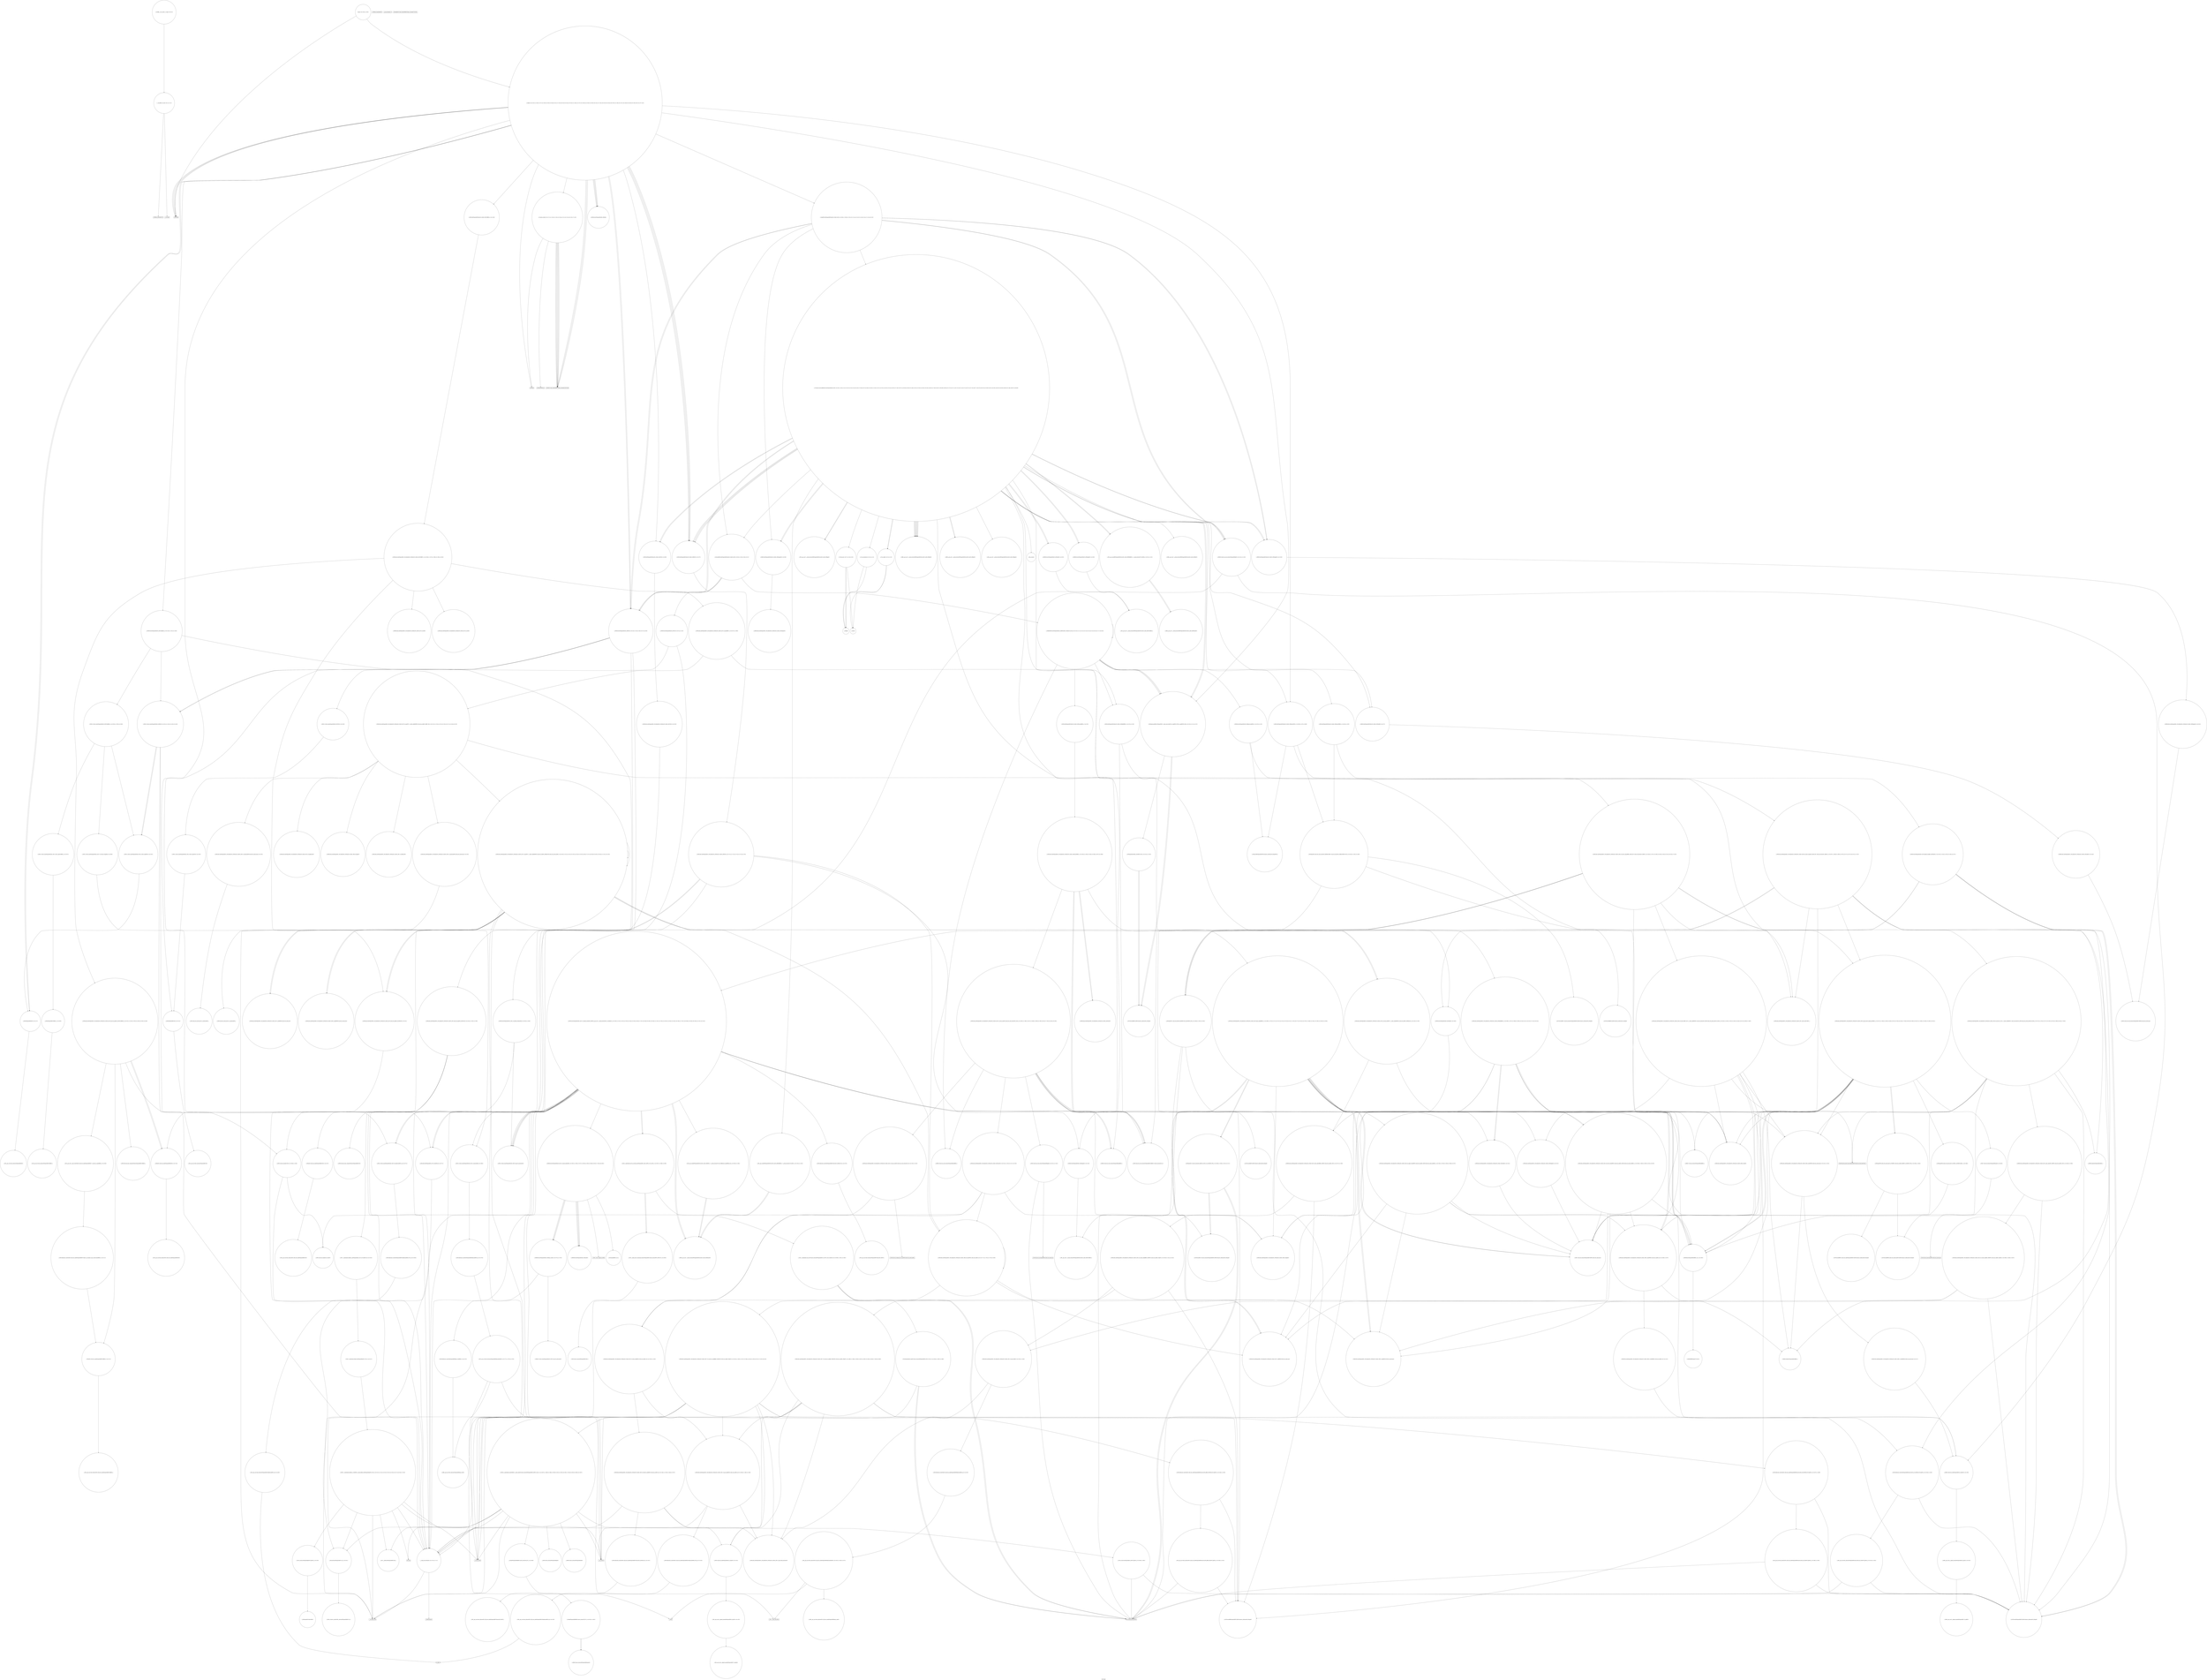 digraph "Call Graph" {
	label="Call Graph";

	Node0x56037bc06b10 [shape=record,shape=circle,label="{__cxx_global_var_init|{<s0>1|<s1>2}}"];
	Node0x56037bc06b10:s0 -> Node0x56037bc06b90[color=black];
	Node0x56037bc06b10:s1 -> Node0x56037c174380[color=black];
	Node0x56037c17bc40 [shape=record,shape=circle,label="{_ZSt10_ConstructISt4pairIiiEJS1_EEvPT_DpOT0_|{<s0>399|<s1>400}}"];
	Node0x56037c17bc40:s0 -> Node0x56037c17af40[color=black];
	Node0x56037c17bc40:s1 -> Node0x56037c176800[color=black];
	Node0x56037c175a80 [shape=record,shape=circle,label="{_ZNSt8_Rb_treeISt4pairIiiES1_St9_IdentityIS1_ESt4lessIS1_ESaIS1_EE11_Alloc_nodeC2ERS7_}"];
	Node0x56037c174900 [shape=record,shape=circle,label="{_ZNKSt23_Rb_tree_const_iteratorISt4pairIiiEEneERKS2_}"];
	Node0x56037c178320 [shape=record,shape=circle,label="{_ZNKSt17_Rb_tree_iteratorISt4pairIiiEEeqERKS2_}"];
	Node0x56037c176180 [shape=record,shape=circle,label="{_ZNKSt8_Rb_treeISt4pairIiiES1_St9_IdentityIS1_ESt4lessIS1_ESaIS1_EE11_Alloc_nodeclIRKS1_EEPSt13_Rb_tree_nodeIS1_EOT_|{<s0>237|<s1>238}}"];
	Node0x56037c176180:s0 -> Node0x56037c176300[color=black];
	Node0x56037c176180:s1 -> Node0x56037c176280[color=black];
	Node0x56037c175000 [shape=record,shape=circle,label="{_ZNK9__gnu_cxx17__normal_iteratorIPKSt4pairIiiESt6vectorIS2_SaIS2_EEEptEv}"];
	Node0x56037c178a20 [shape=record,shape=circle,label="{_ZNSt4pairISt23_Rb_tree_const_iteratorIS_IiiEEbEC2IRSt17_Rb_tree_iteratorIS1_ERbLb1EEEOT_OT0_|{<s0>434|<s1>435|<s2>436}}"];
	Node0x56037c178a20:s0 -> Node0x56037c179020[color=black];
	Node0x56037c178a20:s1 -> Node0x56037c17a4c0[color=black];
	Node0x56037c178a20:s2 -> Node0x56037c1790a0[color=black];
	Node0x56037c176880 [shape=record,shape=circle,label="{_ZNK9__gnu_cxx16__aligned_membufISt4pairIiiEE6_M_ptrEv|{<s0>262}}"];
	Node0x56037c176880:s0 -> Node0x56037c176900[color=black];
	Node0x56037c175700 [shape=record,shape=circle,label="{_Z12print_resulti|{<s0>117|<s1>118|<s2>119|<s3>120|<s4>121|<s5>122|<s6>123|<s7>124}}"];
	Node0x56037c175700:s0 -> Node0x56037c175780[color=black];
	Node0x56037c175700:s1 -> Node0x56037c175780[color=black];
	Node0x56037c175700:s2 -> Node0x56037c175780[color=black];
	Node0x56037c175700:s3 -> Node0x56037c175780[color=black];
	Node0x56037c175700:s4 -> Node0x56037c175780[color=black];
	Node0x56037c175700:s5 -> Node0x56037c175780[color=black];
	Node0x56037c175700:s6 -> Node0x56037c175800[color=black];
	Node0x56037c175700:s7 -> Node0x56037c175880[color=black];
	Node0x56037c179120 [shape=record,shape=circle,label="{_ZNSt8_Rb_treeISt4pairIiiES1_St9_IdentityIS1_ESt4lessIS1_ESaIS1_EE16_M_insert_uniqueIS1_EES0_ISt17_Rb_tree_iteratorIS1_EbEOT_|{<s0>467|<s1>468|<s2>469|<s3>470|<s4>471|<s5>472|<s6>473|<s7>474}}"];
	Node0x56037c179120:s0 -> Node0x56037c1791a0[color=black];
	Node0x56037c179120:s1 -> Node0x56037c178aa0[color=black];
	Node0x56037c179120:s2 -> Node0x56037c175a80[color=black];
	Node0x56037c179120:s3 -> Node0x56037c17af40[color=black];
	Node0x56037c179120:s4 -> Node0x56037c179220[color=black];
	Node0x56037c179120:s5 -> Node0x56037c178ba0[color=black];
	Node0x56037c179120:s6 -> Node0x56037c17a7c0[color=black];
	Node0x56037c179120:s7 -> Node0x56037c178ba0[color=black];
	Node0x56037c17a7c0 [shape=record,shape=circle,label="{_ZNSt17_Rb_tree_iteratorISt4pairIiiEEC2EPSt18_Rb_tree_node_base}"];
	Node0x56037c176e20 [shape=record,shape=circle,label="{_ZNSt4pairIiiEC2IRiS2_Lb1EEEOT_OT0_|{<s0>161|<s1>162}}"];
	Node0x56037c176e20:s0 -> Node0x56037c176da0[color=black];
	Node0x56037c176e20:s1 -> Node0x56037c176da0[color=black];
	Node0x56037c179820 [shape=record,shape=circle,label="{_ZNSt12_Vector_baseISt4pairIiiESaIS1_EE17_M_create_storageEm|{<s0>508}}"];
	Node0x56037c179820:s0 -> Node0x56037c17b1c0[color=black];
	Node0x56037c17aec0 [shape=record,shape=circle,label="{_ZNSt16allocator_traitsISaISt4pairIiiEEE9constructIS1_JS1_EEEvRS2_PT_DpOT0_|{<s0>328|<s1>329}}"];
	Node0x56037c17aec0:s0 -> Node0x56037c17af40[color=black];
	Node0x56037c17aec0:s1 -> Node0x56037c17b040[color=black];
	Node0x56037c177520 [shape=record,shape=circle,label="{_ZNSt8_Rb_treeISt4pairIiiES1_St9_IdentityIS1_ESt4lessIS1_ESaIS1_EE13_Rb_tree_implIS5_Lb1EED2Ev|{<s0>181}}"];
	Node0x56037c177520:s0 -> Node0x56037c178020[color=black];
	Node0x56037c17b5c0 [shape=record,shape=circle,label="{_ZNKSt6vectorISt4pairIiiESaIS1_EE4sizeEv}"];
	Node0x56037c177c20 [shape=record,shape=Mrecord,label="{_ZdlPv}"];
	Node0x56037bc06b90 [shape=record,shape=Mrecord,label="{_ZNSt8ios_base4InitC1Ev}"];
	Node0x56037c17bcc0 [shape=record,shape=circle,label="{_ZSt11__addressofISt4pairIiiEEPT_RS2_}"];
	Node0x56037c175b00 [shape=record,shape=circle,label="{_ZNSt8_Rb_treeISt4pairIiiES1_St9_IdentityIS1_ESt4lessIS1_ESaIS1_EE7_M_copyINS7_11_Alloc_nodeEEEPSt13_Rb_tree_nodeIS1_ERKS7_RT_|{<s0>213|<s1>214|<s2>215|<s3>216|<s4>217|<s5>218|<s6>219}}"];
	Node0x56037c175b00:s0 -> Node0x56037c175c00[color=black];
	Node0x56037c175b00:s1 -> Node0x56037c175c80[color=black];
	Node0x56037c175b00:s2 -> Node0x56037c175b80[color=black];
	Node0x56037c175b00:s3 -> Node0x56037c175d00[color=black];
	Node0x56037c175b00:s4 -> Node0x56037c175d80[color=black];
	Node0x56037c175b00:s5 -> Node0x56037c175e00[color=black];
	Node0x56037c175b00:s6 -> Node0x56037c175e80[color=black];
	Node0x56037c174980 [shape=record,shape=circle,label="{_ZNKSt3setISt4pairIiiESt4lessIS1_ESaIS1_EE3endEv|{<s0>27}}"];
	Node0x56037c174980:s0 -> Node0x56037c1784a0[color=black];
	Node0x56037c1783a0 [shape=record,shape=circle,label="{_ZNSt8_Rb_treeISt4pairIiiES1_St9_IdentityIS1_ESt4lessIS1_ESaIS1_EE6_S_keyEPKSt18_Rb_tree_node_base|{<s0>415|<s1>416}}"];
	Node0x56037c1783a0:s0 -> Node0x56037c178420[color=black];
	Node0x56037c1783a0:s1 -> Node0x56037c17a8c0[color=black];
	Node0x56037c176200 [shape=record,shape=circle,label="{_ZNKSt13_Rb_tree_nodeISt4pairIiiEE9_M_valptrEv|{<s0>239}}"];
	Node0x56037c176200:s0 -> Node0x56037c176880[color=black];
	Node0x56037c175080 [shape=record,shape=circle,label="{_ZNKSt23_Rb_tree_const_iteratorISt4pairIiiEEeqERKS2_}"];
	Node0x56037c178aa0 [shape=record,shape=circle,label="{_ZNSt8_Rb_treeISt4pairIiiES1_St9_IdentityIS1_ESt4lessIS1_ESaIS1_EE24_M_get_insert_unique_posERKS1_|{<s0>437|<s1>438|<s2>439|<s3>440|<s4>441|<s5>442|<s6>443|<s7>444|<s8>445|<s9>446|<s10>447|<s11>448|<s12>449|<s13>450|<s14>451}}"];
	Node0x56037c178aa0:s0 -> Node0x56037c1774a0[color=black];
	Node0x56037c178aa0:s1 -> Node0x56037c175c80[color=black];
	Node0x56037c178aa0:s2 -> Node0x56037c17a5c0[color=black];
	Node0x56037c178aa0:s3 -> Node0x56037c17a540[color=black];
	Node0x56037c178aa0:s4 -> Node0x56037c177620[color=black];
	Node0x56037c178aa0:s5 -> Node0x56037c1775a0[color=black];
	Node0x56037c178aa0:s6 -> Node0x56037c17a7c0[color=black];
	Node0x56037c178aa0:s7 -> Node0x56037c17aa40[color=black];
	Node0x56037c178aa0:s8 -> Node0x56037c178320[color=black];
	Node0x56037c178aa0:s9 -> Node0x56037c178c20[color=black];
	Node0x56037c178aa0:s10 -> Node0x56037c178ca0[color=black];
	Node0x56037c178aa0:s11 -> Node0x56037c1783a0[color=black];
	Node0x56037c178aa0:s12 -> Node0x56037c17a540[color=black];
	Node0x56037c178aa0:s13 -> Node0x56037c178c20[color=black];
	Node0x56037c178aa0:s14 -> Node0x56037c178d20[color=black];
	Node0x56037c176900 [shape=record,shape=circle,label="{_ZNK9__gnu_cxx16__aligned_membufISt4pairIiiEE7_M_addrEv}"];
	Node0x56037c175780 [shape=record,shape=Mrecord,label="{_ZStlsISt11char_traitsIcEERSt13basic_ostreamIcT_ES5_PKc}"];
	Node0x56037c1791a0 [shape=record,shape=circle,label="{_ZNKSt9_IdentityISt4pairIiiEEclERS1_}"];
	Node0x56037c17a840 [shape=record,shape=circle,label="{_ZStltIiiEbRKSt4pairIT_T0_ES5_}"];
	Node0x56037c176ea0 [shape=record,shape=circle,label="{_ZNSt8_Rb_treeISt4pairIiiES1_St9_IdentityIS1_ESt4lessIS1_ESaIS1_EEC2Ev|{<s0>163}}"];
	Node0x56037c176ea0:s0 -> Node0x56037c176f20[color=black];
	Node0x56037c1798a0 [shape=record,shape=circle,label="{_ZNSaISt4pairIiiEEC2ERKS1_|{<s0>509}}"];
	Node0x56037c1798a0:s0 -> Node0x56037c179920[color=black];
	Node0x56037c17af40 [shape=record,shape=circle,label="{_ZSt7forwardISt4pairIiiEEOT_RNSt16remove_referenceIS2_E4typeE}"];
	Node0x56037c1775a0 [shape=record,shape=circle,label="{_ZNSt8_Rb_treeISt4pairIiiES1_St9_IdentityIS1_ESt4lessIS1_ESaIS1_EE8_S_rightEPSt18_Rb_tree_node_base}"];
	Node0x56037c17b640 [shape=record,shape=Mrecord,label="{_ZSt20__throw_length_errorPKc}"];
	Node0x56037c177ca0 [shape=record,shape=circle,label="{_ZN9__gnu_cxx13new_allocatorISt13_Rb_tree_nodeISt4pairIiiEEED2Ev}"];
	Node0x56037c174300 [shape=record,shape=Mrecord,label="{_ZNSt8ios_base4InitD1Ev}"];
	Node0x56037c17bd40 [shape=record,shape=circle,label="{_ZNKSt13move_iteratorIPSt4pairIiiEEdeEv}"];
	Node0x56037c175b80 [shape=record,shape=circle,label="{_ZNSt8_Rb_treeISt4pairIiiES1_St9_IdentityIS1_ESt4lessIS1_ESaIS1_EE7_M_copyINS7_11_Alloc_nodeEEEPSt13_Rb_tree_nodeIS1_EPKSB_PSt18_Rb_tree_node_baseRT_|{<s0>220|<s1>221|<s2>222|<s3>223|<s4>224|<s5>225|<s6>226|<s7>227|<s8>228|<s9>229|<s10>230|<s11>231|<s12>232}}"];
	Node0x56037c175b80:s0 -> Node0x56037c175f00[color=black];
	Node0x56037c175b80:s1 -> Node0x56037c175f80[color=black];
	Node0x56037c175b80:s2 -> Node0x56037c175b80[color=black];
	Node0x56037c175b80:s3 -> Node0x56037c1772a0[color=black];
	Node0x56037c175b80:s4 -> Node0x56037c177420[color=black];
	Node0x56037c175b80:s5 -> Node0x56037c176080[color=black];
	Node0x56037c175b80:s6 -> Node0x56037c176000[color=black];
	Node0x56037c175b80:s7 -> Node0x56037c175f00[color=black];
	Node0x56037c175b80:s8 -> Node0x56037c175f80[color=black];
	Node0x56037c175b80:s9 -> Node0x56037c175b80[color=black];
	Node0x56037c175b80:s10 -> Node0x56037c176000[color=black];
	Node0x56037c175b80:s11 -> Node0x56037c176100[color=black];
	Node0x56037c175b80:s12 -> Node0x56037c177220[color=black];
	Node0x56037c174a00 [shape=record,shape=circle,label="{_Z5reachiiRSt3setISt4pairIiiESt4lessIS1_ESaIS1_EE|{<s0>28|<s1>29|<s2>30|<s3>31}}"];
	Node0x56037c174a00:s0 -> Node0x56037c174a80[color=black];
	Node0x56037c174a00:s1 -> Node0x56037c174680[color=black];
	Node0x56037c174a00:s2 -> Node0x56037c174b80[color=black];
	Node0x56037c174a00:s3 -> Node0x56037c174b80[color=black];
	Node0x56037c178420 [shape=record,shape=circle,label="{_ZNSt8_Rb_treeISt4pairIiiES1_St9_IdentityIS1_ESt4lessIS1_ESaIS1_EE8_S_valueEPKSt18_Rb_tree_node_base|{<s0>417}}"];
	Node0x56037c178420:s0 -> Node0x56037c176200[color=black];
	Node0x56037c176280 [shape=record,shape=circle,label="{_ZNSt8_Rb_treeISt4pairIiiES1_St9_IdentityIS1_ESt4lessIS1_ESaIS1_EE14_M_create_nodeIJRKS1_EEEPSt13_Rb_tree_nodeIS1_EDpOT_|{<s0>240|<s1>241|<s2>242}}"];
	Node0x56037c176280:s0 -> Node0x56037c176380[color=black];
	Node0x56037c176280:s1 -> Node0x56037c176300[color=black];
	Node0x56037c176280:s2 -> Node0x56037c176400[color=black];
	Node0x56037c175100 [shape=record,shape=circle,label="{_ZNSt3setISt4pairIiiESt4lessIS1_ESaIS1_EE6insertEOS1_|{<s0>96|<s1>97|<s2>98}}"];
	Node0x56037c175100:s0 -> Node0x56037c17ae40[color=black];
	Node0x56037c175100:s1 -> Node0x56037c179120[color=black];
	Node0x56037c175100:s2 -> Node0x56037c178a20[color=black];
	Node0x56037c178b20 [shape=record,shape=circle,label="{_ZNSt8_Rb_treeISt4pairIiiES1_St9_IdentityIS1_ESt4lessIS1_ESaIS1_EE10_M_insert_IRKS1_NS7_11_Alloc_nodeEEESt17_Rb_tree_iteratorIS1_EPSt18_Rb_tree_node_baseSF_OT_RT0_|{<s0>452|<s1>453|<s2>454|<s3>455|<s4>456|<s5>457|<s6>458|<s7>459}}"];
	Node0x56037c178b20:s0 -> Node0x56037c175c80[color=black];
	Node0x56037c178b20:s1 -> Node0x56037c17a8c0[color=black];
	Node0x56037c178b20:s2 -> Node0x56037c1783a0[color=black];
	Node0x56037c178b20:s3 -> Node0x56037c17a540[color=black];
	Node0x56037c178b20:s4 -> Node0x56037c176300[color=black];
	Node0x56037c178b20:s5 -> Node0x56037c176180[color=black];
	Node0x56037c178b20:s6 -> Node0x56037c178f20[color=black];
	Node0x56037c178b20:s7 -> Node0x56037c17a7c0[color=black];
	Node0x56037c176980 [shape=record,shape=circle,label="{_ZNSt18_Rb_tree_node_base10_S_minimumEPS_}"];
	Node0x56037c175800 [shape=record,shape=Mrecord,label="{_ZNSolsEi}"];
	Node0x56037c179220 [shape=record,shape=circle,label="{_ZNSt8_Rb_treeISt4pairIiiES1_St9_IdentityIS1_ESt4lessIS1_ESaIS1_EE10_M_insert_IS1_NS7_11_Alloc_nodeEEESt17_Rb_tree_iteratorIS1_EPSt18_Rb_tree_node_baseSD_OT_RT0_|{<s0>475|<s1>476|<s2>477|<s3>478|<s4>479|<s5>480|<s6>481|<s7>482}}"];
	Node0x56037c179220:s0 -> Node0x56037c175c80[color=black];
	Node0x56037c179220:s1 -> Node0x56037c1791a0[color=black];
	Node0x56037c179220:s2 -> Node0x56037c1783a0[color=black];
	Node0x56037c179220:s3 -> Node0x56037c17a540[color=black];
	Node0x56037c179220:s4 -> Node0x56037c17af40[color=black];
	Node0x56037c179220:s5 -> Node0x56037c1792a0[color=black];
	Node0x56037c179220:s6 -> Node0x56037c178f20[color=black];
	Node0x56037c179220:s7 -> Node0x56037c17a7c0[color=black];
	Node0x56037c17a8c0 [shape=record,shape=circle,label="{_ZNKSt9_IdentityISt4pairIiiEEclERKS1_}"];
	Node0x56037c176f20 [shape=record,shape=circle,label="{_ZNSt8_Rb_treeISt4pairIiiES1_St9_IdentityIS1_ESt4lessIS1_ESaIS1_EE13_Rb_tree_implIS5_Lb1EEC2Ev|{<s0>164|<s1>165|<s2>166}}"];
	Node0x56037c176f20:s0 -> Node0x56037c176fa0[color=black];
	Node0x56037c176f20:s1 -> Node0x56037c177020[color=black];
	Node0x56037c176f20:s2 -> Node0x56037c1770a0[color=black];
	Node0x56037c179920 [shape=record,shape=circle,label="{_ZN9__gnu_cxx13new_allocatorISt4pairIiiEEC2ERKS3_}"];
	Node0x56037c17afc0 [shape=record,shape=circle,label="{_ZNSt6vectorISt4pairIiiESaIS1_EE17_M_realloc_insertIJS1_EEEvN9__gnu_cxx17__normal_iteratorIPS1_S3_EEDpOT_|{<s0>330|<s1>331|<s2>332|<s3>333|<s4>334|<s5>335|<s6>336|<s7>337|<s8>338|<s9>339|<s10>340|<s11>341|<s12>342|<s13>343|<s14>344|<s15>345|<s16>346|<s17>347|<s18>348|<s19>349|<s20>350|<s21>351|<s22>352}}"];
	Node0x56037c17afc0:s0 -> Node0x56037c17b0c0[color=black];
	Node0x56037c17afc0:s1 -> Node0x56037c175380[color=black];
	Node0x56037c17afc0:s2 -> Node0x56037c17b140[color=black];
	Node0x56037c17afc0:s3 -> Node0x56037c17b1c0[color=black];
	Node0x56037c17afc0:s4 -> Node0x56037c17af40[color=black];
	Node0x56037c17afc0:s5 -> Node0x56037c17aec0[color=black];
	Node0x56037c17afc0:s6 -> Node0x56037c17b2c0[color=black];
	Node0x56037c17afc0:s7 -> Node0x56037c17b340[color=black];
	Node0x56037c17afc0:s8 -> Node0x56037c17b240[color=black];
	Node0x56037c17afc0:s9 -> Node0x56037c17b2c0[color=black];
	Node0x56037c17afc0:s10 -> Node0x56037c17b340[color=black];
	Node0x56037c17afc0:s11 -> Node0x56037c17b240[color=black];
	Node0x56037c17afc0:s12 -> Node0x56037c1772a0[color=black];
	Node0x56037c17afc0:s13 -> Node0x56037c17b3c0[color=black];
	Node0x56037c17afc0:s14 -> Node0x56037c176100[color=black];
	Node0x56037c17afc0:s15 -> Node0x56037c17b340[color=black];
	Node0x56037c17afc0:s16 -> Node0x56037c17b440[color=black];
	Node0x56037c17afc0:s17 -> Node0x56037c17b4c0[color=black];
	Node0x56037c17afc0:s18 -> Node0x56037c176080[color=black];
	Node0x56037c17afc0:s19 -> Node0x56037c17b340[color=black];
	Node0x56037c17afc0:s20 -> Node0x56037c17b440[color=black];
	Node0x56037c17afc0:s21 -> Node0x56037c17b4c0[color=black];
	Node0x56037c17afc0:s22 -> Node0x56037c177220[color=black];
	Node0x56037c177620 [shape=record,shape=circle,label="{_ZNSt8_Rb_treeISt4pairIiiES1_St9_IdentityIS1_ESt4lessIS1_ESaIS1_EE7_S_leftEPSt18_Rb_tree_node_base}"];
	Node0x56037c17b6c0 [shape=record,shape=circle,label="{_ZSt3maxImERKT_S2_S2_}"];
	Node0x56037c177d20 [shape=record,shape=circle,label="{_ZNSt8_Rb_treeISt4pairIiiES1_St9_IdentityIS1_ESt4lessIS1_ESaIS1_EEC2ERKS7_|{<s0>196|<s1>197|<s2>198|<s3>199|<s4>200}}"];
	Node0x56037c177d20:s0 -> Node0x56037c177da0[color=black];
	Node0x56037c177d20:s1 -> Node0x56037c177e20[color=black];
	Node0x56037c177d20:s2 -> Node0x56037c177ea0[color=black];
	Node0x56037c177d20:s3 -> Node0x56037c177f20[color=black];
	Node0x56037c177d20:s4 -> Node0x56037c177520[color=black];
	Node0x56037c174380 [shape=record,shape=Mrecord,label="{__cxa_atexit}"];
	Node0x56037c17bdc0 [shape=record,shape=circle,label="{_ZNSt13move_iteratorIPSt4pairIiiEEppEv}"];
	Node0x56037c175c00 [shape=record,shape=circle,label="{_ZNKSt8_Rb_treeISt4pairIiiES1_St9_IdentityIS1_ESt4lessIS1_ESaIS1_EE8_M_beginEv}"];
	Node0x56037c174a80 [shape=record,shape=circle,label="{_ZNSt6vectorISt4pairIiiESaIS1_EEC2Ev|{<s0>32|<s1>33}}"];
	Node0x56037c174a80:s0 -> Node0x56037c1785a0[color=black];
	Node0x56037c174a80:s1 -> Node0x56037c177220[color=black];
	Node0x56037c1784a0 [shape=record,shape=circle,label="{_ZNKSt8_Rb_treeISt4pairIiiES1_St9_IdentityIS1_ESt4lessIS1_ESaIS1_EE3endEv|{<s0>418}}"];
	Node0x56037c1784a0:s0 -> Node0x56037c178520[color=black];
	Node0x56037c176300 [shape=record,shape=circle,label="{_ZSt7forwardIRKSt4pairIiiEEOT_RNSt16remove_referenceIS4_E4typeE}"];
	Node0x56037c175180 [shape=record,shape=circle,label="{_Z9is_cornerii}"];
	Node0x56037c178ba0 [shape=record,shape=circle,label="{_ZNSt4pairISt17_Rb_tree_iteratorIS_IiiEEbEC2IS2_bLb1EEEOT_OT0_|{<s0>460|<s1>461|<s2>462}}"];
	Node0x56037c178ba0:s0 -> Node0x56037c17a9c0[color=black];
	Node0x56037c178ba0:s1 -> Node0x56037c176800[color=black];
	Node0x56037c178ba0:s2 -> Node0x56037c178fa0[color=black];
	Node0x56037c17a240 [shape=record,shape=circle,label="{_ZNSt18_Rb_tree_node_base10_S_maximumEPS_}"];
	Node0x56037c175880 [shape=record,shape=Mrecord,label="{_ZNSolsEPFRSoS_E}"];
	Node0x56037c1792a0 [shape=record,shape=circle,label="{_ZNKSt8_Rb_treeISt4pairIiiES1_St9_IdentityIS1_ESt4lessIS1_ESaIS1_EE11_Alloc_nodeclIS1_EEPSt13_Rb_tree_nodeIS1_EOT_|{<s0>483|<s1>484}}"];
	Node0x56037c1792a0:s0 -> Node0x56037c17af40[color=black];
	Node0x56037c1792a0:s1 -> Node0x56037c179320[color=black];
	Node0x56037c17a940 [shape=record,shape=circle,label="{_ZNSt8_Rb_treeISt4pairIiiES1_St9_IdentityIS1_ESt4lessIS1_ESaIS1_EE8_S_valueEPKSt13_Rb_tree_nodeIS1_E|{<s0>312}}"];
	Node0x56037c17a940:s0 -> Node0x56037c176200[color=black];
	Node0x56037c176fa0 [shape=record,shape=circle,label="{_ZNSaISt13_Rb_tree_nodeISt4pairIiiEEEC2Ev|{<s0>167}}"];
	Node0x56037c176fa0:s0 -> Node0x56037c177120[color=black];
	Node0x56037c1799a0 [shape=record,shape=circle,label="{_ZSt27__uninitialized_default_n_aIPSt4pairIiiEmS1_ET_S3_T0_RSaIT1_E|{<s0>510}}"];
	Node0x56037c1799a0:s0 -> Node0x56037c179a20[color=black];
	Node0x56037c17b040 [shape=record,shape=circle,label="{_ZN9__gnu_cxx13new_allocatorISt4pairIiiEE9constructIS2_JS2_EEEvPT_DpOT0_|{<s0>353|<s1>354}}"];
	Node0x56037c17b040:s0 -> Node0x56037c17af40[color=black];
	Node0x56037c17b040:s1 -> Node0x56037c176800[color=black];
	Node0x56037c1776a0 [shape=record,shape=circle,label="{_ZNSt8_Rb_treeISt4pairIiiES1_St9_IdentityIS1_ESt4lessIS1_ESaIS1_EE12_M_drop_nodeEPSt13_Rb_tree_nodeIS1_E|{<s0>182|<s1>183}}"];
	Node0x56037c1776a0:s0 -> Node0x56037c177720[color=black];
	Node0x56037c1776a0:s1 -> Node0x56037c1777a0[color=black];
	Node0x56037c17b740 [shape=record,shape=circle,label="{_ZNSt16allocator_traitsISaISt4pairIiiEEE8max_sizeERKS2_|{<s0>375}}"];
	Node0x56037c17b740:s0 -> Node0x56037c17b840[color=black];
	Node0x56037c177da0 [shape=record,shape=circle,label="{_ZNSt8_Rb_treeISt4pairIiiES1_St9_IdentityIS1_ESt4lessIS1_ESaIS1_EE13_Rb_tree_implIS5_Lb1EEC2ERKS9_|{<s0>201|<s1>202|<s2>203|<s3>204|<s4>205|<s5>206}}"];
	Node0x56037c177da0:s0 -> Node0x56037c177fa0[color=black];
	Node0x56037c177da0:s1 -> Node0x56037c1781a0[color=black];
	Node0x56037c177da0:s2 -> Node0x56037c178020[color=black];
	Node0x56037c177da0:s3 -> Node0x56037c1780a0[color=black];
	Node0x56037c177da0:s4 -> Node0x56037c1770a0[color=black];
	Node0x56037c177da0:s5 -> Node0x56037c178020[color=black];
	Node0x56037c174400 [shape=record,shape=circle,label="{_Z11in_boundaryii|{<s0>3|<s1>4}}"];
	Node0x56037c174400:s0 -> Node0x56037c174480[color=black];
	Node0x56037c174400:s1 -> Node0x56037c174500[color=black];
	Node0x56037c17be40 [shape=record,shape=circle,label="{_ZSt8_DestroyIPSt4pairIiiEEvT_S3_|{<s0>401}}"];
	Node0x56037c17be40:s0 -> Node0x56037c17c040[color=black];
	Node0x56037c175c80 [shape=record,shape=circle,label="{_ZNSt8_Rb_treeISt4pairIiiES1_St9_IdentityIS1_ESt4lessIS1_ESaIS1_EE6_M_endEv}"];
	Node0x56037c174b00 [shape=record,shape=Mrecord,label="{__gxx_personality_v0}"];
	Node0x56037c178520 [shape=record,shape=circle,label="{_ZNSt23_Rb_tree_const_iteratorISt4pairIiiEEC2EPKSt18_Rb_tree_node_base}"];
	Node0x56037c176380 [shape=record,shape=circle,label="{_ZNSt8_Rb_treeISt4pairIiiES1_St9_IdentityIS1_ESt4lessIS1_ESaIS1_EE11_M_get_nodeEv|{<s0>243|<s1>244}}"];
	Node0x56037c176380:s0 -> Node0x56037c1778a0[color=black];
	Node0x56037c176380:s1 -> Node0x56037c176480[color=black];
	Node0x56037c175200 [shape=record,shape=circle,label="{_ZNKSt3setISt4pairIiiESt4lessIS1_ESaIS1_EE5emptyEv|{<s0>99}}"];
	Node0x56037c175200:s0 -> Node0x56037c179520[color=black];
	Node0x56037c178c20 [shape=record,shape=circle,label="{_ZNSt4pairIPSt18_Rb_tree_node_baseS1_EC2IRPSt13_Rb_tree_nodeIS_IiiEERS1_Lb1EEEOT_OT0_|{<s0>463|<s1>464}}"];
	Node0x56037c178c20:s0 -> Node0x56037c178da0[color=black];
	Node0x56037c178c20:s1 -> Node0x56037c178e20[color=black];
	Node0x56037c17a2c0 [shape=record,shape=circle,label="{_ZNSt8_Rb_treeISt4pairIiiES1_St9_IdentityIS1_ESt4lessIS1_ESaIS1_EE5eraseERKS1_|{<s0>263|<s1>264|<s2>265|<s3>266|<s4>267|<s5>268}}"];
	Node0x56037c17a2c0:s0 -> Node0x56037c17a340[color=black];
	Node0x56037c17a2c0:s1 -> Node0x56037c17a3c0[color=black];
	Node0x56037c17a2c0:s2 -> Node0x56037c17a4c0[color=black];
	Node0x56037c17a2c0:s3 -> Node0x56037c17a4c0[color=black];
	Node0x56037c17a2c0:s4 -> Node0x56037c17a440[color=black];
	Node0x56037c17a2c0:s5 -> Node0x56037c17a3c0[color=black];
	Node0x56037c175900 [shape=record,shape=Mrecord,label="{_ZSt4endlIcSt11char_traitsIcEERSt13basic_ostreamIT_T0_ES6_}"];
	Node0x56037c179320 [shape=record,shape=circle,label="{_ZNSt8_Rb_treeISt4pairIiiES1_St9_IdentityIS1_ESt4lessIS1_ESaIS1_EE14_M_create_nodeIJS1_EEEPSt13_Rb_tree_nodeIS1_EDpOT_|{<s0>485|<s1>486|<s2>487}}"];
	Node0x56037c179320:s0 -> Node0x56037c176380[color=black];
	Node0x56037c179320:s1 -> Node0x56037c17af40[color=black];
	Node0x56037c179320:s2 -> Node0x56037c1793a0[color=black];
	Node0x56037c17a9c0 [shape=record,shape=circle,label="{_ZSt7forwardISt17_Rb_tree_iteratorISt4pairIiiEEEOT_RNSt16remove_referenceIS4_E4typeE}"];
	Node0x56037c177020 [shape=record,shape=circle,label="{_ZNSt20_Rb_tree_key_compareISt4lessISt4pairIiiEEEC2Ev}"];
	Node0x56037c179a20 [shape=record,shape=circle,label="{_ZSt25__uninitialized_default_nIPSt4pairIiiEmET_S3_T0_|{<s0>511}}"];
	Node0x56037c179a20:s0 -> Node0x56037c179aa0[color=black];
	Node0x56037c17b0c0 [shape=record,shape=circle,label="{_ZNKSt6vectorISt4pairIiiESaIS1_EE12_M_check_lenEmPKc|{<s0>355|<s1>356|<s2>357|<s3>358|<s4>359|<s5>360|<s6>361|<s7>362|<s8>363}}"];
	Node0x56037c17b0c0:s0 -> Node0x56037c17b540[color=black];
	Node0x56037c17b0c0:s1 -> Node0x56037c17b5c0[color=black];
	Node0x56037c17b0c0:s2 -> Node0x56037c17b640[color=black];
	Node0x56037c17b0c0:s3 -> Node0x56037c17b5c0[color=black];
	Node0x56037c17b0c0:s4 -> Node0x56037c17b5c0[color=black];
	Node0x56037c17b0c0:s5 -> Node0x56037c17b6c0[color=black];
	Node0x56037c17b0c0:s6 -> Node0x56037c17b5c0[color=black];
	Node0x56037c17b0c0:s7 -> Node0x56037c17b540[color=black];
	Node0x56037c17b0c0:s8 -> Node0x56037c17b540[color=black];
	Node0x56037c177720 [shape=record,shape=circle,label="{_ZNSt8_Rb_treeISt4pairIiiES1_St9_IdentityIS1_ESt4lessIS1_ESaIS1_EE15_M_destroy_nodeEPSt13_Rb_tree_nodeIS1_E|{<s0>184|<s1>185|<s2>186|<s3>187}}"];
	Node0x56037c177720:s0 -> Node0x56037c1778a0[color=black];
	Node0x56037c177720:s1 -> Node0x56037c177920[color=black];
	Node0x56037c177720:s2 -> Node0x56037c177820[color=black];
	Node0x56037c177720:s3 -> Node0x56037c177220[color=black];
	Node0x56037c17b7c0 [shape=record,shape=circle,label="{_ZNKSt12_Vector_baseISt4pairIiiESaIS1_EE19_M_get_Tp_allocatorEv}"];
	Node0x56037c177e20 [shape=record,shape=circle,label="{_ZNKSt8_Rb_treeISt4pairIiiES1_St9_IdentityIS1_ESt4lessIS1_ESaIS1_EE7_M_rootEv}"];
	Node0x56037c174480 [shape=record,shape=circle,label="{_Z3lowi}"];
	Node0x56037c17bec0 [shape=record,shape=Mrecord,label="{llvm.trap}"];
	Node0x56037c175d00 [shape=record,shape=circle,label="{_ZNSt8_Rb_treeISt4pairIiiES1_St9_IdentityIS1_ESt4lessIS1_ESaIS1_EE10_S_minimumEPSt18_Rb_tree_node_base|{<s0>233}}"];
	Node0x56037c175d00:s0 -> Node0x56037c176980[color=black];
	Node0x56037c174b80 [shape=record,shape=circle,label="{_ZNSt6vectorISt4pairIiiESaIS1_EED2Ev|{<s0>34|<s1>35|<s2>36|<s3>37|<s4>38}}"];
	Node0x56037c174b80:s0 -> Node0x56037c17b340[color=black];
	Node0x56037c174b80:s1 -> Node0x56037c17b440[color=black];
	Node0x56037c174b80:s2 -> Node0x56037c178720[color=black];
	Node0x56037c174b80:s3 -> Node0x56037c178720[color=black];
	Node0x56037c174b80:s4 -> Node0x56037c177220[color=black];
	Node0x56037c1785a0 [shape=record,shape=circle,label="{_ZNSt12_Vector_baseISt4pairIiiESaIS1_EEC2Ev|{<s0>419}}"];
	Node0x56037c1785a0:s0 -> Node0x56037c178620[color=black];
	Node0x56037c176400 [shape=record,shape=circle,label="{_ZNSt8_Rb_treeISt4pairIiiES1_St9_IdentityIS1_ESt4lessIS1_ESaIS1_EE17_M_construct_nodeIJRKS1_EEEvPSt13_Rb_tree_nodeIS1_EDpOT_|{<s0>245|<s1>246|<s2>247|<s3>248|<s4>249|<s5>250|<s6>251|<s7>252|<s8>253}}"];
	Node0x56037c176400:s0 -> Node0x56037c1778a0[color=black];
	Node0x56037c176400:s1 -> Node0x56037c177920[color=black];
	Node0x56037c176400:s2 -> Node0x56037c176300[color=black];
	Node0x56037c176400:s3 -> Node0x56037c176700[color=black];
	Node0x56037c176400:s4 -> Node0x56037c1772a0[color=black];
	Node0x56037c176400:s5 -> Node0x56037c1777a0[color=black];
	Node0x56037c176400:s6 -> Node0x56037c176080[color=black];
	Node0x56037c176400:s7 -> Node0x56037c176100[color=black];
	Node0x56037c176400:s8 -> Node0x56037c177220[color=black];
	Node0x56037c175280 [shape=record,shape=circle,label="{_ZNKSt3setISt4pairIiiESt4lessIS1_ESaIS1_EE5beginEv|{<s0>100}}"];
	Node0x56037c175280:s0 -> Node0x56037c1795a0[color=black];
	Node0x56037c178ca0 [shape=record,shape=circle,label="{_ZNSt17_Rb_tree_iteratorISt4pairIiiEEmmEv|{<s0>465}}"];
	Node0x56037c178ca0:s0 -> Node0x56037c178ea0[color=black];
	Node0x56037c17a340 [shape=record,shape=circle,label="{_ZNSt8_Rb_treeISt4pairIiiES1_St9_IdentityIS1_ESt4lessIS1_ESaIS1_EE11equal_rangeERKS1_|{<s0>269|<s1>270|<s2>271|<s3>272|<s4>273|<s5>274|<s6>275|<s7>276|<s8>277|<s9>278|<s10>279|<s11>280|<s12>281|<s13>282|<s14>283|<s15>284}}"];
	Node0x56037c17a340:s0 -> Node0x56037c1774a0[color=black];
	Node0x56037c17a340:s1 -> Node0x56037c175c80[color=black];
	Node0x56037c17a340:s2 -> Node0x56037c17a5c0[color=black];
	Node0x56037c17a340:s3 -> Node0x56037c17a540[color=black];
	Node0x56037c17a340:s4 -> Node0x56037c1775a0[color=black];
	Node0x56037c17a340:s5 -> Node0x56037c17a5c0[color=black];
	Node0x56037c17a340:s6 -> Node0x56037c17a540[color=black];
	Node0x56037c17a340:s7 -> Node0x56037c177620[color=black];
	Node0x56037c17a340:s8 -> Node0x56037c177620[color=black];
	Node0x56037c17a340:s9 -> Node0x56037c1775a0[color=black];
	Node0x56037c17a340:s10 -> Node0x56037c17a640[color=black];
	Node0x56037c17a340:s11 -> Node0x56037c17a6c0[color=black];
	Node0x56037c17a340:s12 -> Node0x56037c17a740[color=black];
	Node0x56037c17a340:s13 -> Node0x56037c17a7c0[color=black];
	Node0x56037c17a340:s14 -> Node0x56037c17a7c0[color=black];
	Node0x56037c17a340:s15 -> Node0x56037c17a740[color=black];
	Node0x56037c175980 [shape=record,shape=circle,label="{_Z3algv|{<s0>125|<s1>126|<s2>127|<s3>128|<s4>129|<s5>130|<s6>131|<s7>132|<s8>133|<s9>134|<s10>135|<s11>136|<s12>137|<s13>138|<s14>139|<s15>140|<s16>141|<s17>142|<s18>143|<s19>144|<s20>145|<s21>146|<s22>147|<s23>148|<s24>149|<s25>150|<s26>151|<s27>152}}"];
	Node0x56037c175980:s0 -> Node0x56037c175780[color=black];
	Node0x56037c175980:s1 -> Node0x56037c175800[color=black];
	Node0x56037c175980:s2 -> Node0x56037c175780[color=black];
	Node0x56037c175980:s3 -> Node0x56037c176a20[color=black];
	Node0x56037c175980:s4 -> Node0x56037c176a20[color=black];
	Node0x56037c175980:s5 -> Node0x56037c176aa0[color=black];
	Node0x56037c175980:s6 -> Node0x56037c176b20[color=black];
	Node0x56037c175980:s7 -> Node0x56037c176ba0[color=black];
	Node0x56037c175980:s8 -> Node0x56037c176c20[color=black];
	Node0x56037c175980:s9 -> Node0x56037c176a20[color=black];
	Node0x56037c175980:s10 -> Node0x56037c176c20[color=black];
	Node0x56037c175980:s11 -> Node0x56037c176a20[color=black];
	Node0x56037c175980:s12 -> Node0x56037c176ba0[color=black];
	Node0x56037c175980:s13 -> Node0x56037c174c80[color=black];
	Node0x56037c175980:s14 -> Node0x56037c176c20[color=black];
	Node0x56037c175980:s15 -> Node0x56037c176c20[color=black];
	Node0x56037c175980:s16 -> Node0x56037c174780[color=black];
	Node0x56037c175980:s17 -> Node0x56037c175100[color=black];
	Node0x56037c175980:s18 -> Node0x56037c176ca0[color=black];
	Node0x56037c175980:s19 -> Node0x56037c175680[color=black];
	Node0x56037c175980:s20 -> Node0x56037c175700[color=black];
	Node0x56037c175980:s21 -> Node0x56037c175600[color=black];
	Node0x56037c175980:s22 -> Node0x56037c175600[color=black];
	Node0x56037c175980:s23 -> Node0x56037c175780[color=black];
	Node0x56037c175980:s24 -> Node0x56037c175600[color=black];
	Node0x56037c175980:s25 -> Node0x56037c174b80[color=black];
	Node0x56037c175980:s26 -> Node0x56037c175600[color=black];
	Node0x56037c175980:s27 -> Node0x56037c174b80[color=black];
	Node0x56037c1793a0 [shape=record,shape=circle,label="{_ZNSt8_Rb_treeISt4pairIiiES1_St9_IdentityIS1_ESt4lessIS1_ESaIS1_EE17_M_construct_nodeIJS1_EEEvPSt13_Rb_tree_nodeIS1_EDpOT_|{<s0>488|<s1>489|<s2>490|<s3>491|<s4>492|<s5>493|<s6>494|<s7>495|<s8>496}}"];
	Node0x56037c1793a0:s0 -> Node0x56037c1778a0[color=black];
	Node0x56037c1793a0:s1 -> Node0x56037c177920[color=black];
	Node0x56037c1793a0:s2 -> Node0x56037c17af40[color=black];
	Node0x56037c1793a0:s3 -> Node0x56037c179420[color=black];
	Node0x56037c1793a0:s4 -> Node0x56037c1772a0[color=black];
	Node0x56037c1793a0:s5 -> Node0x56037c1777a0[color=black];
	Node0x56037c1793a0:s6 -> Node0x56037c176080[color=black];
	Node0x56037c1793a0:s7 -> Node0x56037c176100[color=black];
	Node0x56037c1793a0:s8 -> Node0x56037c177220[color=black];
	Node0x56037c17aa40 [shape=record,shape=circle,label="{_ZNSt8_Rb_treeISt4pairIiiES1_St9_IdentityIS1_ESt4lessIS1_ESaIS1_EE5beginEv|{<s0>313}}"];
	Node0x56037c17aa40:s0 -> Node0x56037c17a7c0[color=black];
	Node0x56037c1770a0 [shape=record,shape=circle,label="{_ZNSt15_Rb_tree_headerC2Ev|{<s0>168|<s1>169}}"];
	Node0x56037c1770a0:s0 -> Node0x56037c1771a0[color=black];
	Node0x56037c1770a0:s1 -> Node0x56037c177220[color=black];
	Node0x56037c179aa0 [shape=record,shape=circle,label="{_ZNSt27__uninitialized_default_n_1ILb0EE18__uninit_default_nIPSt4pairIiiEmEET_S5_T0_|{<s0>512|<s1>513|<s2>514|<s3>515|<s4>516|<s5>517|<s6>518|<s7>519}}"];
	Node0x56037c179aa0:s0 -> Node0x56037c17bcc0[color=black];
	Node0x56037c179aa0:s1 -> Node0x56037c179b20[color=black];
	Node0x56037c179aa0:s2 -> Node0x56037c1772a0[color=black];
	Node0x56037c179aa0:s3 -> Node0x56037c17be40[color=black];
	Node0x56037c179aa0:s4 -> Node0x56037c176080[color=black];
	Node0x56037c179aa0:s5 -> Node0x56037c176100[color=black];
	Node0x56037c179aa0:s6 -> Node0x56037c17bec0[color=black];
	Node0x56037c179aa0:s7 -> Node0x56037c177220[color=black];
	Node0x56037c17b140 [shape=record,shape=circle,label="{_ZN9__gnu_cxxmiIPSt4pairIiiESt6vectorIS2_SaIS2_EEEENS_17__normal_iteratorIT_T0_E15difference_typeERKSA_SD_|{<s0>364|<s1>365}}"];
	Node0x56037c17b140:s0 -> Node0x56037c17b2c0[color=black];
	Node0x56037c17b140:s1 -> Node0x56037c17b2c0[color=black];
	Node0x56037c1777a0 [shape=record,shape=circle,label="{_ZNSt8_Rb_treeISt4pairIiiES1_St9_IdentityIS1_ESt4lessIS1_ESaIS1_EE11_M_put_nodeEPSt13_Rb_tree_nodeIS1_E|{<s0>188|<s1>189|<s2>190}}"];
	Node0x56037c1777a0:s0 -> Node0x56037c1778a0[color=black];
	Node0x56037c1777a0:s1 -> Node0x56037c177b20[color=black];
	Node0x56037c1777a0:s2 -> Node0x56037c177220[color=black];
	Node0x56037c17b840 [shape=record,shape=circle,label="{_ZNK9__gnu_cxx13new_allocatorISt4pairIiiEE8max_sizeEv}"];
	Node0x56037c177ea0 [shape=record,shape=circle,label="{_ZNSt8_Rb_treeISt4pairIiiES1_St9_IdentityIS1_ESt4lessIS1_ESaIS1_EE7_M_copyERKS7_|{<s0>207|<s1>208}}"];
	Node0x56037c177ea0:s0 -> Node0x56037c175a80[color=black];
	Node0x56037c177ea0:s1 -> Node0x56037c175b00[color=black];
	Node0x56037c174500 [shape=record,shape=circle,label="{_Z4highi}"];
	Node0x56037c17bf40 [shape=record,shape=circle,label="{_ZSteqIPSt4pairIiiEEbRKSt13move_iteratorIT_ES7_|{<s0>402|<s1>403}}"];
	Node0x56037c17bf40:s0 -> Node0x56037c17bfc0[color=black];
	Node0x56037c17bf40:s1 -> Node0x56037c17bfc0[color=black];
	Node0x56037c175d80 [shape=record,shape=circle,label="{_ZNSt8_Rb_treeISt4pairIiiES1_St9_IdentityIS1_ESt4lessIS1_ESaIS1_EE11_M_leftmostEv}"];
	Node0x56037c174c00 [shape=record,shape=circle,label="{_Z15check_structureRKSt6vectorISt4pairIiiESaIS1_EE|{<s0>39|<s1>40|<s2>41|<s3>42|<s4>43|<s5>44|<s6>45|<s7>46|<s8>47|<s9>48|<s10>49|<s11>50|<s12>51|<s13>52|<s14>53|<s15>54|<s16>55|<s17>56|<s18>57|<s19>58|<s20>59|<s21>60|<s22>61|<s23>62|<s24>63|<s25>64|<s26>65|<s27>66|<s28>67|<s29>68|<s30>69|<s31>70|<s32>71|<s33>72|<s34>73|<s35>74|<s36>75|<s37>76|<s38>77|<s39>78|<s40>79|<s41>80|<s42>81|<s43>82|<s44>83|<s45>84|<s46>85|<s47>86|<s48>87|<s49>88}}"];
	Node0x56037c174c00:s0 -> Node0x56037c174c80[color=black];
	Node0x56037c174c00:s1 -> Node0x56037c174d00[color=black];
	Node0x56037c174c00:s2 -> Node0x56037c174e00[color=black];
	Node0x56037c174c00:s3 -> Node0x56037c174d80[color=black];
	Node0x56037c174c00:s4 -> Node0x56037c174f00[color=black];
	Node0x56037c174c00:s5 -> Node0x56037c174e80[color=black];
	Node0x56037c174c00:s6 -> Node0x56037c174f80[color=black];
	Node0x56037c174c00:s7 -> Node0x56037c174c80[color=black];
	Node0x56037c174c00:s8 -> Node0x56037c174d00[color=black];
	Node0x56037c174c00:s9 -> Node0x56037c174e00[color=black];
	Node0x56037c174c00:s10 -> Node0x56037c174d80[color=black];
	Node0x56037c174c00:s11 -> Node0x56037c175000[color=black];
	Node0x56037c174c00:s12 -> Node0x56037c175000[color=black];
	Node0x56037c174c00:s13 -> Node0x56037c174400[color=black];
	Node0x56037c174c00:s14 -> Node0x56037c174780[color=black];
	Node0x56037c174c00:s15 -> Node0x56037c174880[color=black];
	Node0x56037c174c00:s16 -> Node0x56037c174980[color=black];
	Node0x56037c174c00:s17 -> Node0x56037c175080[color=black];
	Node0x56037c174c00:s18 -> Node0x56037c174780[color=black];
	Node0x56037c174c00:s19 -> Node0x56037c175100[color=black];
	Node0x56037c174c00:s20 -> Node0x56037c175000[color=black];
	Node0x56037c174c00:s21 -> Node0x56037c175000[color=black];
	Node0x56037c174c00:s22 -> Node0x56037c174580[color=black];
	Node0x56037c174c00:s23 -> Node0x56037c175000[color=black];
	Node0x56037c174c00:s24 -> Node0x56037c175000[color=black];
	Node0x56037c174c00:s25 -> Node0x56037c175180[color=black];
	Node0x56037c174c00:s26 -> Node0x56037c175000[color=black];
	Node0x56037c174c00:s27 -> Node0x56037c175000[color=black];
	Node0x56037c174c00:s28 -> Node0x56037c174600[color=black];
	Node0x56037c174c00:s29 -> Node0x56037c174f80[color=black];
	Node0x56037c174c00:s30 -> Node0x56037c175200[color=black];
	Node0x56037c174c00:s31 -> Node0x56037c175280[color=black];
	Node0x56037c174c00:s32 -> Node0x56037c175300[color=black];
	Node0x56037c174c00:s33 -> Node0x56037c175280[color=black];
	Node0x56037c174c00:s34 -> Node0x56037c175300[color=black];
	Node0x56037c174c00:s35 -> Node0x56037c174a00[color=black];
	Node0x56037c174c00:s36 -> Node0x56037c175380[color=black];
	Node0x56037c174c00:s37 -> Node0x56037c175480[color=black];
	Node0x56037c174c00:s38 -> Node0x56037c175400[color=black];
	Node0x56037c174c00:s39 -> Node0x56037c175500[color=black];
	Node0x56037c174c00:s40 -> Node0x56037c175500[color=black];
	Node0x56037c174c00:s41 -> Node0x56037c174580[color=black];
	Node0x56037c174c00:s42 -> Node0x56037c174b80[color=black];
	Node0x56037c174c00:s43 -> Node0x56037c175580[color=black];
	Node0x56037c174c00:s44 -> Node0x56037c175200[color=black];
	Node0x56037c174c00:s45 -> Node0x56037c174b80[color=black];
	Node0x56037c174c00:s46 -> Node0x56037c175600[color=black];
	Node0x56037c174c00:s47 -> Node0x56037c175600[color=black];
	Node0x56037c174c00:s48 -> Node0x56037c175600[color=black];
	Node0x56037c174c00:s49 -> Node0x56037c175600[color=black];
	Node0x56037c178620 [shape=record,shape=circle,label="{_ZNSt12_Vector_baseISt4pairIiiESaIS1_EE12_Vector_implC2Ev|{<s0>420}}"];
	Node0x56037c178620:s0 -> Node0x56037c176aa0[color=black];
	Node0x56037c176480 [shape=record,shape=circle,label="{_ZNSt16allocator_traitsISaISt13_Rb_tree_nodeISt4pairIiiEEEE8allocateERS4_m|{<s0>254}}"];
	Node0x56037c176480:s0 -> Node0x56037c176500[color=black];
	Node0x56037c175300 [shape=record,shape=circle,label="{_ZNKSt23_Rb_tree_const_iteratorISt4pairIiiEEptEv|{<s0>101|<s1>102}}"];
	Node0x56037c175300:s0 -> Node0x56037c176200[color=black];
	Node0x56037c175300:s1 -> Node0x56037c177220[color=black];
	Node0x56037c178d20 [shape=record,shape=circle,label="{_ZNSt4pairIPSt18_Rb_tree_node_baseS1_EC2IRS1_Lb1EEEOT_RKS1_|{<s0>466}}"];
	Node0x56037c178d20:s0 -> Node0x56037c178e20[color=black];
	Node0x56037c17a3c0 [shape=record,shape=circle,label="{_ZNKSt8_Rb_treeISt4pairIiiES1_St9_IdentityIS1_ESt4lessIS1_ESaIS1_EE4sizeEv}"];
	Node0x56037c176a20 [shape=record,shape=Mrecord,label="{_ZNSirsERi}"];
	Node0x56037c179420 [shape=record,shape=circle,label="{_ZNSt16allocator_traitsISaISt13_Rb_tree_nodeISt4pairIiiEEEE9constructIS2_JS2_EEEvRS4_PT_DpOT0_|{<s0>497|<s1>498}}"];
	Node0x56037c179420:s0 -> Node0x56037c17af40[color=black];
	Node0x56037c179420:s1 -> Node0x56037c1794a0[color=black];
	Node0x56037c17aac0 [shape=record,shape=circle,label="{_ZNSt8_Rb_treeISt4pairIiiES1_St9_IdentityIS1_ESt4lessIS1_ESaIS1_EE3endEv|{<s0>314}}"];
	Node0x56037c17aac0:s0 -> Node0x56037c17a7c0[color=black];
	Node0x56037c177120 [shape=record,shape=circle,label="{_ZN9__gnu_cxx13new_allocatorISt13_Rb_tree_nodeISt4pairIiiEEEC2Ev}"];
	Node0x56037c179b20 [shape=record,shape=circle,label="{_ZSt10_ConstructISt4pairIiiEJEEvPT_DpOT0_|{<s0>520}}"];
	Node0x56037c179b20:s0 -> Node0x56037c179ba0[color=black];
	Node0x56037c17b1c0 [shape=record,shape=circle,label="{_ZNSt12_Vector_baseISt4pairIiiESaIS1_EE11_M_allocateEm|{<s0>366}}"];
	Node0x56037c17b1c0:s0 -> Node0x56037c17b8c0[color=black];
	Node0x56037c177820 [shape=record,shape=circle,label="{_ZNSt16allocator_traitsISaISt13_Rb_tree_nodeISt4pairIiiEEEE7destroyIS2_EEvRS4_PT_|{<s0>191}}"];
	Node0x56037c177820:s0 -> Node0x56037c1779a0[color=black];
	Node0x56037c17b8c0 [shape=record,shape=circle,label="{_ZNSt16allocator_traitsISaISt4pairIiiEEE8allocateERS2_m|{<s0>376}}"];
	Node0x56037c17b8c0:s0 -> Node0x56037c17b940[color=black];
	Node0x56037c177f20 [shape=record,shape=circle,label="{_ZNSt8_Rb_treeISt4pairIiiES1_St9_IdentityIS1_ESt4lessIS1_ESaIS1_EE7_M_rootEv}"];
	Node0x56037c174580 [shape=record,shape=circle,label="{_Z7on_wallii|{<s0>5|<s1>6}}"];
	Node0x56037c174580:s0 -> Node0x56037c174480[color=black];
	Node0x56037c174580:s1 -> Node0x56037c174500[color=black];
	Node0x56037c17bfc0 [shape=record,shape=circle,label="{_ZNKSt13move_iteratorIPSt4pairIiiEE4baseEv}"];
	Node0x56037c175e00 [shape=record,shape=circle,label="{_ZNSt8_Rb_treeISt4pairIiiES1_St9_IdentityIS1_ESt4lessIS1_ESaIS1_EE10_S_maximumEPSt18_Rb_tree_node_base|{<s0>234}}"];
	Node0x56037c175e00:s0 -> Node0x56037c17a240[color=black];
	Node0x56037c174c80 [shape=record,shape=circle,label="{_ZNSt3setISt4pairIiiESt4lessIS1_ESaIS1_EEC2Ev|{<s0>89}}"];
	Node0x56037c174c80:s0 -> Node0x56037c176ea0[color=black];
	Node0x56037c1786a0 [shape=record,shape=circle,label="{_ZN9__gnu_cxx13new_allocatorISt4pairIiiEEC2Ev}"];
	Node0x56037c176500 [shape=record,shape=circle,label="{_ZN9__gnu_cxx13new_allocatorISt13_Rb_tree_nodeISt4pairIiiEEE8allocateEmPKv|{<s0>255|<s1>256|<s2>257}}"];
	Node0x56037c176500:s0 -> Node0x56037c176580[color=black];
	Node0x56037c176500:s1 -> Node0x56037c176600[color=black];
	Node0x56037c176500:s2 -> Node0x56037c176680[color=black];
	Node0x56037c175380 [shape=record,shape=circle,label="{_ZNSt6vectorISt4pairIiiESaIS1_EE5beginEv|{<s0>103}}"];
	Node0x56037c175380:s0 -> Node0x56037c179620[color=black];
	Node0x56037c178da0 [shape=record,shape=circle,label="{_ZSt7forwardIRPSt13_Rb_tree_nodeISt4pairIiiEEEOT_RNSt16remove_referenceIS6_E4typeE}"];
	Node0x56037c17a440 [shape=record,shape=circle,label="{_ZNSt8_Rb_treeISt4pairIiiES1_St9_IdentityIS1_ESt4lessIS1_ESaIS1_EE12_M_erase_auxESt23_Rb_tree_const_iteratorIS1_ES9_|{<s0>285|<s1>286|<s2>287|<s3>288|<s4>289|<s5>290|<s6>291|<s7>292|<s8>293|<s9>294}}"];
	Node0x56037c17a440:s0 -> Node0x56037c17aa40[color=black];
	Node0x56037c17a440:s1 -> Node0x56037c17a4c0[color=black];
	Node0x56037c17a440:s2 -> Node0x56037c175080[color=black];
	Node0x56037c17a440:s3 -> Node0x56037c17aac0[color=black];
	Node0x56037c17a440:s4 -> Node0x56037c17a4c0[color=black];
	Node0x56037c17a440:s5 -> Node0x56037c175080[color=black];
	Node0x56037c17a440:s6 -> Node0x56037c17ab40[color=black];
	Node0x56037c17a440:s7 -> Node0x56037c174900[color=black];
	Node0x56037c17a440:s8 -> Node0x56037c17ac40[color=black];
	Node0x56037c17a440:s9 -> Node0x56037c17abc0[color=black];
	Node0x56037c176aa0 [shape=record,shape=circle,label="{_ZNSaISt4pairIiiEEC2Ev|{<s0>153}}"];
	Node0x56037c176aa0:s0 -> Node0x56037c1786a0[color=black];
	Node0x56037c1794a0 [shape=record,shape=circle,label="{_ZN9__gnu_cxx13new_allocatorISt13_Rb_tree_nodeISt4pairIiiEEE9constructIS3_JS3_EEEvPT_DpOT0_|{<s0>499|<s1>500}}"];
	Node0x56037c1794a0:s0 -> Node0x56037c17af40[color=black];
	Node0x56037c1794a0:s1 -> Node0x56037c176800[color=black];
	Node0x56037c17ab40 [shape=record,shape=circle,label="{_ZNSt8_Rb_treeISt4pairIiiES1_St9_IdentityIS1_ESt4lessIS1_ESaIS1_EE5clearEv|{<s0>315|<s1>316|<s2>317|<s3>318}}"];
	Node0x56037c17ab40:s0 -> Node0x56037c1774a0[color=black];
	Node0x56037c17ab40:s1 -> Node0x56037c177420[color=black];
	Node0x56037c17ab40:s2 -> Node0x56037c1771a0[color=black];
	Node0x56037c17ab40:s3 -> Node0x56037c177220[color=black];
	Node0x56037c1771a0 [shape=record,shape=circle,label="{_ZNSt15_Rb_tree_header8_M_resetEv}"];
	Node0x56037c179ba0 [shape=record,shape=circle,label="{_ZNSt4pairIiiEC2IiiLb1EEEv}"];
	Node0x56037c17b240 [shape=record,shape=circle,label="{_ZSt34__uninitialized_move_if_noexcept_aIPSt4pairIiiES2_SaIS1_EET0_T_S5_S4_RT1_|{<s0>367|<s1>368|<s2>369}}"];
	Node0x56037c17b240:s0 -> Node0x56037c17ba40[color=black];
	Node0x56037c17b240:s1 -> Node0x56037c17ba40[color=black];
	Node0x56037c17b240:s2 -> Node0x56037c17b9c0[color=black];
	Node0x56037c1778a0 [shape=record,shape=circle,label="{_ZNSt8_Rb_treeISt4pairIiiES1_St9_IdentityIS1_ESt4lessIS1_ESaIS1_EE21_M_get_Node_allocatorEv}"];
	Node0x56037c17b940 [shape=record,shape=circle,label="{_ZN9__gnu_cxx13new_allocatorISt4pairIiiEE8allocateEmPKv|{<s0>377|<s1>378|<s2>379}}"];
	Node0x56037c17b940:s0 -> Node0x56037c17b840[color=black];
	Node0x56037c17b940:s1 -> Node0x56037c176600[color=black];
	Node0x56037c17b940:s2 -> Node0x56037c176680[color=black];
	Node0x56037c177fa0 [shape=record,shape=circle,label="{_ZN9__gnu_cxx14__alloc_traitsISaISt13_Rb_tree_nodeISt4pairIiiEEEE17_S_select_on_copyERKS5_|{<s0>209}}"];
	Node0x56037c177fa0:s0 -> Node0x56037c178120[color=black];
	Node0x56037c174600 [shape=record,shape=circle,label="{_Z7wall_noii|{<s0>7|<s1>8|<s2>9}}"];
	Node0x56037c174600:s0 -> Node0x56037c174500[color=black];
	Node0x56037c174600:s1 -> Node0x56037c174500[color=black];
	Node0x56037c174600:s2 -> Node0x56037c174480[color=black];
	Node0x56037c17c040 [shape=record,shape=circle,label="{_ZNSt12_Destroy_auxILb1EE9__destroyIPSt4pairIiiEEEvT_S5_}"];
	Node0x56037c175e80 [shape=record,shape=circle,label="{_ZNSt8_Rb_treeISt4pairIiiES1_St9_IdentityIS1_ESt4lessIS1_ESaIS1_EE12_M_rightmostEv}"];
	Node0x56037c174d00 [shape=record,shape=circle,label="{_ZNKSt6vectorISt4pairIiiESaIS1_EE5beginEv|{<s0>90}}"];
	Node0x56037c174d00:s0 -> Node0x56037c1788a0[color=black];
	Node0x56037c178720 [shape=record,shape=circle,label="{_ZNSt12_Vector_baseISt4pairIiiESaIS1_EED2Ev|{<s0>421|<s1>422|<s2>423|<s3>424}}"];
	Node0x56037c178720:s0 -> Node0x56037c17b4c0[color=black];
	Node0x56037c178720:s1 -> Node0x56037c1787a0[color=black];
	Node0x56037c178720:s2 -> Node0x56037c1787a0[color=black];
	Node0x56037c178720:s3 -> Node0x56037c177220[color=black];
	Node0x56037c176580 [shape=record,shape=circle,label="{_ZNK9__gnu_cxx13new_allocatorISt13_Rb_tree_nodeISt4pairIiiEEE8max_sizeEv}"];
	Node0x56037c175400 [shape=record,shape=circle,label="{_ZN9__gnu_cxxneIPSt4pairIiiESt6vectorIS2_SaIS2_EEEEbRKNS_17__normal_iteratorIT_T0_EESC_|{<s0>104|<s1>105}}"];
	Node0x56037c175400:s0 -> Node0x56037c17b2c0[color=black];
	Node0x56037c175400:s1 -> Node0x56037c17b2c0[color=black];
	Node0x56037c178e20 [shape=record,shape=circle,label="{_ZSt7forwardIRPSt18_Rb_tree_node_baseEOT_RNSt16remove_referenceIS3_E4typeE}"];
	Node0x56037c17a4c0 [shape=record,shape=circle,label="{_ZNSt23_Rb_tree_const_iteratorISt4pairIiiEEC2ERKSt17_Rb_tree_iteratorIS1_E}"];
	Node0x56037c176b20 [shape=record,shape=circle,label="{_ZNSt6vectorISt4pairIiiESaIS1_EEC2EmRKS2_|{<s0>154|<s1>155|<s2>156}}"];
	Node0x56037c176b20:s0 -> Node0x56037c1796a0[color=black];
	Node0x56037c176b20:s1 -> Node0x56037c179720[color=black];
	Node0x56037c176b20:s2 -> Node0x56037c178720[color=black];
	Node0x56037c179520 [shape=record,shape=circle,label="{_ZNKSt8_Rb_treeISt4pairIiiES1_St9_IdentityIS1_ESt4lessIS1_ESaIS1_EE5emptyEv}"];
	Node0x56037c17abc0 [shape=record,shape=circle,label="{_ZNSt8_Rb_treeISt4pairIiiES1_St9_IdentityIS1_ESt4lessIS1_ESaIS1_EE12_M_erase_auxESt23_Rb_tree_const_iteratorIS1_E|{<s0>319|<s1>320}}"];
	Node0x56037c17abc0:s0 -> Node0x56037c17acc0[color=black];
	Node0x56037c17abc0:s1 -> Node0x56037c1776a0[color=black];
	Node0x56037c177220 [shape=record,shape=circle,label="{__clang_call_terminate|{<s0>170|<s1>171}}"];
	Node0x56037c177220:s0 -> Node0x56037c1772a0[color=black];
	Node0x56037c177220:s1 -> Node0x56037c177320[color=black];
	Node0x56037c179c20 [shape=record,shape=circle,label="{_GLOBAL__sub_I_meret_1_0.cpp|{<s0>521}}"];
	Node0x56037c179c20:s0 -> Node0x56037bc06b10[color=black];
	Node0x56037c17b2c0 [shape=record,shape=circle,label="{_ZNK9__gnu_cxx17__normal_iteratorIPSt4pairIiiESt6vectorIS2_SaIS2_EEE4baseEv}"];
	Node0x56037c177920 [shape=record,shape=circle,label="{_ZNSt13_Rb_tree_nodeISt4pairIiiEE9_M_valptrEv|{<s0>192}}"];
	Node0x56037c177920:s0 -> Node0x56037c177a20[color=black];
	Node0x56037c17b9c0 [shape=record,shape=circle,label="{_ZSt22__uninitialized_copy_aISt13move_iteratorIPSt4pairIiiEES3_S2_ET0_T_S6_S5_RSaIT1_E|{<s0>380|<s1>381|<s2>382}}"];
	Node0x56037c17b9c0:s0 -> Node0x56037c176800[color=black];
	Node0x56037c17b9c0:s1 -> Node0x56037c176800[color=black];
	Node0x56037c17b9c0:s2 -> Node0x56037c17bac0[color=black];
	Node0x56037c178020 [shape=record,shape=circle,label="{_ZNSaISt13_Rb_tree_nodeISt4pairIiiEEED2Ev|{<s0>210}}"];
	Node0x56037c178020:s0 -> Node0x56037c177ca0[color=black];
	Node0x56037c174680 [shape=record,shape=circle,label="{_Z3dfsiiRSt6vectorISt4pairIiiESaIS1_EERSt3setIS1_St4lessIS1_ES2_E|{<s0>10|<s1>11|<s2>12|<s3>13|<s4>14|<s5>15|<s6>16|<s7>17|<s8>18}}"];
	Node0x56037c174680:s0 -> Node0x56037c174780[color=black];
	Node0x56037c174680:s1 -> Node0x56037c174700[color=black];
	Node0x56037c174680:s2 -> Node0x56037c174780[color=black];
	Node0x56037c174680:s3 -> Node0x56037c174800[color=black];
	Node0x56037c174680:s4 -> Node0x56037c174780[color=black];
	Node0x56037c174680:s5 -> Node0x56037c174880[color=black];
	Node0x56037c174680:s6 -> Node0x56037c174980[color=black];
	Node0x56037c174680:s7 -> Node0x56037c174900[color=black];
	Node0x56037c174680:s8 -> Node0x56037c174680[color=black];
	Node0x56037c17c0c0 [shape=record,shape=circle,label="{_ZNSt13move_iteratorIPSt4pairIiiEEC2ES2_}"];
	Node0x56037c175f00 [shape=record,shape=circle,label="{_ZNSt8_Rb_treeISt4pairIiiES1_St9_IdentityIS1_ESt4lessIS1_ESaIS1_EE13_M_clone_nodeINS7_11_Alloc_nodeEEEPSt13_Rb_tree_nodeIS1_EPKSB_RT_|{<s0>235|<s1>236}}"];
	Node0x56037c175f00:s0 -> Node0x56037c176200[color=black];
	Node0x56037c175f00:s1 -> Node0x56037c176180[color=black];
	Node0x56037c174d80 [shape=record,shape=circle,label="{_ZN9__gnu_cxxneIPKSt4pairIiiESt6vectorIS2_SaIS2_EEEEbRKNS_17__normal_iteratorIT_T0_EESD_|{<s0>91|<s1>92}}"];
	Node0x56037c174d80:s0 -> Node0x56037c178920[color=black];
	Node0x56037c174d80:s1 -> Node0x56037c178920[color=black];
	Node0x56037c1787a0 [shape=record,shape=circle,label="{_ZNSt12_Vector_baseISt4pairIiiESaIS1_EE12_Vector_implD2Ev|{<s0>425}}"];
	Node0x56037c1787a0:s0 -> Node0x56037c176ba0[color=black];
	Node0x56037c176600 [shape=record,shape=Mrecord,label="{_ZSt17__throw_bad_allocv}"];
	Node0x56037c175480 [shape=record,shape=circle,label="{_ZNSt6vectorISt4pairIiiESaIS1_EE3endEv|{<s0>106}}"];
	Node0x56037c175480:s0 -> Node0x56037c179620[color=black];
	Node0x56037c178ea0 [shape=record,shape=Mrecord,label="{_ZSt18_Rb_tree_decrementPSt18_Rb_tree_node_base}"];
	Node0x56037c17a540 [shape=record,shape=circle,label="{_ZNKSt4lessISt4pairIiiEEclERKS1_S4_|{<s0>295}}"];
	Node0x56037c17a540:s0 -> Node0x56037c17a840[color=black];
	Node0x56037c176ba0 [shape=record,shape=circle,label="{_ZNSaISt4pairIiiEED2Ev|{<s0>157}}"];
	Node0x56037c176ba0:s0 -> Node0x56037c178820[color=black];
	Node0x56037c1795a0 [shape=record,shape=circle,label="{_ZNKSt8_Rb_treeISt4pairIiiES1_St9_IdentityIS1_ESt4lessIS1_ESaIS1_EE5beginEv|{<s0>501}}"];
	Node0x56037c1795a0:s0 -> Node0x56037c178520[color=black];
	Node0x56037c17ac40 [shape=record,shape=circle,label="{_ZNSt23_Rb_tree_const_iteratorISt4pairIiiEEppEi|{<s0>321|<s1>322}}"];
	Node0x56037c17ac40:s0 -> Node0x56037c176800[color=black];
	Node0x56037c17ac40:s1 -> Node0x56037c17ad40[color=black];
	Node0x56037c1772a0 [shape=record,shape=Mrecord,label="{__cxa_begin_catch}"];
	Node0x56037c17b340 [shape=record,shape=circle,label="{_ZNSt12_Vector_baseISt4pairIiiESaIS1_EE19_M_get_Tp_allocatorEv}"];
	Node0x56037c1779a0 [shape=record,shape=circle,label="{_ZN9__gnu_cxx13new_allocatorISt13_Rb_tree_nodeISt4pairIiiEEE7destroyIS3_EEvPT_}"];
	Node0x56037c17ba40 [shape=record,shape=circle,label="{_ZSt32__make_move_if_noexcept_iteratorISt4pairIiiESt13move_iteratorIPS1_EET0_PT_|{<s0>383}}"];
	Node0x56037c17ba40:s0 -> Node0x56037c17c0c0[color=black];
	Node0x56037c1780a0 [shape=record,shape=circle,label="{_ZNSt20_Rb_tree_key_compareISt4lessISt4pairIiiEEEC2ERKS3_}"];
	Node0x56037c174700 [shape=record,shape=circle,label="{_ZNSt3setISt4pairIiiESt4lessIS1_ESaIS1_EE5eraseERKS1_|{<s0>19}}"];
	Node0x56037c174700:s0 -> Node0x56037c17a2c0[color=black];
	Node0x56037c17c140 [shape=record,shape=circle,label="{_ZN9__gnu_cxx13new_allocatorISt4pairIiiEE7destroyIS2_EEvPT_}"];
	Node0x56037c175f80 [shape=record,shape=circle,label="{_ZNSt8_Rb_treeISt4pairIiiES1_St9_IdentityIS1_ESt4lessIS1_ESaIS1_EE8_S_rightEPKSt18_Rb_tree_node_base}"];
	Node0x56037c174e00 [shape=record,shape=circle,label="{_ZNKSt6vectorISt4pairIiiESaIS1_EE3endEv|{<s0>93}}"];
	Node0x56037c174e00:s0 -> Node0x56037c1788a0[color=black];
	Node0x56037c178820 [shape=record,shape=circle,label="{_ZN9__gnu_cxx13new_allocatorISt4pairIiiEED2Ev}"];
	Node0x56037c176680 [shape=record,shape=Mrecord,label="{_Znwm}"];
	Node0x56037c175500 [shape=record,shape=circle,label="{_ZNK9__gnu_cxx17__normal_iteratorIPSt4pairIiiESt6vectorIS2_SaIS2_EEEptEv}"];
	Node0x56037c178f20 [shape=record,shape=Mrecord,label="{_ZSt29_Rb_tree_insert_and_rebalancebPSt18_Rb_tree_node_baseS0_RS_}"];
	Node0x56037c17a5c0 [shape=record,shape=circle,label="{_ZNSt8_Rb_treeISt4pairIiiES1_St9_IdentityIS1_ESt4lessIS1_ESaIS1_EE6_S_keyEPKSt13_Rb_tree_nodeIS1_E|{<s0>296|<s1>297}}"];
	Node0x56037c17a5c0:s0 -> Node0x56037c17a940[color=black];
	Node0x56037c17a5c0:s1 -> Node0x56037c17a8c0[color=black];
	Node0x56037c176c20 [shape=record,shape=circle,label="{_ZNSt6vectorISt4pairIiiESaIS1_EEixEm}"];
	Node0x56037c179620 [shape=record,shape=circle,label="{_ZN9__gnu_cxx17__normal_iteratorIPSt4pairIiiESt6vectorIS2_SaIS2_EEEC2ERKS3_}"];
	Node0x56037c17acc0 [shape=record,shape=Mrecord,label="{_ZSt28_Rb_tree_rebalance_for_erasePSt18_Rb_tree_node_baseRS_}"];
	Node0x56037c177320 [shape=record,shape=Mrecord,label="{_ZSt9terminatev}"];
	Node0x56037c17b3c0 [shape=record,shape=circle,label="{_ZNSt16allocator_traitsISaISt4pairIiiEEE7destroyIS1_EEvRS2_PT_|{<s0>370}}"];
	Node0x56037c17b3c0:s0 -> Node0x56037c17c140[color=black];
	Node0x56037c177a20 [shape=record,shape=circle,label="{_ZN9__gnu_cxx16__aligned_membufISt4pairIiiEE6_M_ptrEv|{<s0>193}}"];
	Node0x56037c177a20:s0 -> Node0x56037c177aa0[color=black];
	Node0x56037c17bac0 [shape=record,shape=circle,label="{_ZSt18uninitialized_copyISt13move_iteratorIPSt4pairIiiEES3_ET0_T_S6_S5_|{<s0>384|<s1>385|<s2>386}}"];
	Node0x56037c17bac0:s0 -> Node0x56037c176800[color=black];
	Node0x56037c17bac0:s1 -> Node0x56037c176800[color=black];
	Node0x56037c17bac0:s2 -> Node0x56037c17bb40[color=black];
	Node0x56037c178120 [shape=record,shape=circle,label="{_ZNSt16allocator_traitsISaISt13_Rb_tree_nodeISt4pairIiiEEEE37select_on_container_copy_constructionERKS4_|{<s0>211}}"];
	Node0x56037c178120:s0 -> Node0x56037c1781a0[color=black];
	Node0x56037c174780 [shape=record,shape=circle,label="{_ZSt9make_pairIRiS0_ESt4pairINSt17__decay_and_stripIT_E6__typeENS2_IT0_E6__typeEEOS3_OS6_|{<s0>20|<s1>21|<s2>22}}"];
	Node0x56037c174780:s0 -> Node0x56037c176da0[color=black];
	Node0x56037c174780:s1 -> Node0x56037c176da0[color=black];
	Node0x56037c174780:s2 -> Node0x56037c176e20[color=black];
	Node0x56037c17c1c0 [shape=record,shape=circle,label="{_ZNSt16allocator_traitsISaISt4pairIiiEEE10deallocateERS2_PS1_m|{<s0>404}}"];
	Node0x56037c17c1c0:s0 -> Node0x56037c178220[color=black];
	Node0x56037c176000 [shape=record,shape=circle,label="{_ZNSt8_Rb_treeISt4pairIiiES1_St9_IdentityIS1_ESt4lessIS1_ESaIS1_EE7_S_leftEPKSt18_Rb_tree_node_base}"];
	Node0x56037c174e80 [shape=record,shape=circle,label="{_ZNSt3setISt4pairIiiESt4lessIS1_ESaIS1_EE6insertERKS1_|{<s0>94|<s1>95}}"];
	Node0x56037c174e80:s0 -> Node0x56037c1789a0[color=black];
	Node0x56037c174e80:s1 -> Node0x56037c178a20[color=black];
	Node0x56037c1788a0 [shape=record,shape=circle,label="{_ZN9__gnu_cxx17__normal_iteratorIPKSt4pairIiiESt6vectorIS2_SaIS2_EEEC2ERKS4_}"];
	Node0x56037c176700 [shape=record,shape=circle,label="{_ZNSt16allocator_traitsISaISt13_Rb_tree_nodeISt4pairIiiEEEE9constructIS2_JRKS2_EEEvRS4_PT_DpOT0_|{<s0>258|<s1>259}}"];
	Node0x56037c176700:s0 -> Node0x56037c176300[color=black];
	Node0x56037c176700:s1 -> Node0x56037c176780[color=black];
	Node0x56037c175580 [shape=record,shape=circle,label="{_ZN9__gnu_cxx17__normal_iteratorIPSt4pairIiiESt6vectorIS2_SaIS2_EEEppEv}"];
	Node0x56037c178fa0 [shape=record,shape=circle,label="{_ZSt7forwardIbEOT_RNSt16remove_referenceIS0_E4typeE}"];
	Node0x56037c17a640 [shape=record,shape=circle,label="{_ZNSt8_Rb_treeISt4pairIiiES1_St9_IdentityIS1_ESt4lessIS1_ESaIS1_EE14_M_lower_boundEPSt13_Rb_tree_nodeIS1_EPSt18_Rb_tree_node_baseRKS1_|{<s0>298|<s1>299|<s2>300|<s3>301|<s4>302}}"];
	Node0x56037c17a640:s0 -> Node0x56037c17a5c0[color=black];
	Node0x56037c17a640:s1 -> Node0x56037c17a540[color=black];
	Node0x56037c17a640:s2 -> Node0x56037c177620[color=black];
	Node0x56037c17a640:s3 -> Node0x56037c1775a0[color=black];
	Node0x56037c17a640:s4 -> Node0x56037c17a7c0[color=black];
	Node0x56037c176ca0 [shape=record,shape=circle,label="{_ZNSt3setISt4pairIiiESt4lessIS1_ESaIS1_EEC2ERKS5_|{<s0>158}}"];
	Node0x56037c176ca0:s0 -> Node0x56037c177d20[color=black];
	Node0x56037c1796a0 [shape=record,shape=circle,label="{_ZNSt12_Vector_baseISt4pairIiiESaIS1_EEC2EmRKS2_|{<s0>502|<s1>503|<s2>504}}"];
	Node0x56037c1796a0:s0 -> Node0x56037c1797a0[color=black];
	Node0x56037c1796a0:s1 -> Node0x56037c179820[color=black];
	Node0x56037c1796a0:s2 -> Node0x56037c1787a0[color=black];
	Node0x56037c17ad40 [shape=record,shape=Mrecord,label="{_ZSt18_Rb_tree_incrementPKSt18_Rb_tree_node_base}"];
	Node0x56037c1773a0 [shape=record,shape=circle,label="{_ZNSt8_Rb_treeISt4pairIiiES1_St9_IdentityIS1_ESt4lessIS1_ESaIS1_EED2Ev|{<s0>172|<s1>173|<s2>174|<s3>175|<s4>176}}"];
	Node0x56037c1773a0:s0 -> Node0x56037c1774a0[color=black];
	Node0x56037c1773a0:s1 -> Node0x56037c177420[color=black];
	Node0x56037c1773a0:s2 -> Node0x56037c177520[color=black];
	Node0x56037c1773a0:s3 -> Node0x56037c177520[color=black];
	Node0x56037c1773a0:s4 -> Node0x56037c177220[color=black];
	Node0x56037c17b440 [shape=record,shape=circle,label="{_ZSt8_DestroyIPSt4pairIiiES1_EvT_S3_RSaIT0_E|{<s0>371}}"];
	Node0x56037c17b440:s0 -> Node0x56037c17be40[color=black];
	Node0x56037c177aa0 [shape=record,shape=circle,label="{_ZN9__gnu_cxx16__aligned_membufISt4pairIiiEE7_M_addrEv}"];
	Node0x56037c17bb40 [shape=record,shape=circle,label="{_ZNSt20__uninitialized_copyILb0EE13__uninit_copyISt13move_iteratorIPSt4pairIiiEES5_EET0_T_S8_S7_|{<s0>387|<s1>388|<s2>389|<s3>390|<s4>391|<s5>392|<s6>393|<s7>394|<s8>395|<s9>396|<s10>397}}"];
	Node0x56037c17bb40:s0 -> Node0x56037c17bbc0[color=black];
	Node0x56037c17bb40:s1 -> Node0x56037c17bcc0[color=black];
	Node0x56037c17bb40:s2 -> Node0x56037c17bd40[color=black];
	Node0x56037c17bb40:s3 -> Node0x56037c17bc40[color=black];
	Node0x56037c17bb40:s4 -> Node0x56037c17bdc0[color=black];
	Node0x56037c17bb40:s5 -> Node0x56037c1772a0[color=black];
	Node0x56037c17bb40:s6 -> Node0x56037c17be40[color=black];
	Node0x56037c17bb40:s7 -> Node0x56037c176080[color=black];
	Node0x56037c17bb40:s8 -> Node0x56037c176100[color=black];
	Node0x56037c17bb40:s9 -> Node0x56037c17bec0[color=black];
	Node0x56037c17bb40:s10 -> Node0x56037c177220[color=black];
	Node0x56037c1781a0 [shape=record,shape=circle,label="{_ZNSaISt13_Rb_tree_nodeISt4pairIiiEEEC2ERKS3_|{<s0>212}}"];
	Node0x56037c1781a0:s0 -> Node0x56037c175a00[color=black];
	Node0x56037c174800 [shape=record,shape=circle,label="{_ZNSt6vectorISt4pairIiiESaIS1_EE9push_backEOS1_|{<s0>23|<s1>24}}"];
	Node0x56037c174800:s0 -> Node0x56037c17ae40[color=black];
	Node0x56037c174800:s1 -> Node0x56037c17adc0[color=black];
	Node0x56037c178220 [shape=record,shape=circle,label="{_ZN9__gnu_cxx13new_allocatorISt4pairIiiEE10deallocateEPS2_m|{<s0>405}}"];
	Node0x56037c178220:s0 -> Node0x56037c177c20[color=black];
	Node0x56037c176080 [shape=record,shape=Mrecord,label="{__cxa_rethrow}"];
	Node0x56037c174f00 [shape=record,shape=circle,label="{_ZNK9__gnu_cxx17__normal_iteratorIPKSt4pairIiiESt6vectorIS2_SaIS2_EEEdeEv}"];
	Node0x56037c178920 [shape=record,shape=circle,label="{_ZNK9__gnu_cxx17__normal_iteratorIPKSt4pairIiiESt6vectorIS2_SaIS2_EEE4baseEv}"];
	Node0x56037c176780 [shape=record,shape=circle,label="{_ZN9__gnu_cxx13new_allocatorISt13_Rb_tree_nodeISt4pairIiiEEE9constructIS3_JRKS3_EEEvPT_DpOT0_|{<s0>260|<s1>261}}"];
	Node0x56037c176780:s0 -> Node0x56037c176300[color=black];
	Node0x56037c176780:s1 -> Node0x56037c176800[color=black];
	Node0x56037c175600 [shape=record,shape=circle,label="{_ZNSt3setISt4pairIiiESt4lessIS1_ESaIS1_EED2Ev|{<s0>107}}"];
	Node0x56037c175600:s0 -> Node0x56037c1773a0[color=black];
	Node0x56037c179020 [shape=record,shape=circle,label="{_ZSt7forwardIRSt17_Rb_tree_iteratorISt4pairIiiEEEOT_RNSt16remove_referenceIS5_E4typeE}"];
	Node0x56037c17a6c0 [shape=record,shape=circle,label="{_ZNSt8_Rb_treeISt4pairIiiES1_St9_IdentityIS1_ESt4lessIS1_ESaIS1_EE14_M_upper_boundEPSt13_Rb_tree_nodeIS1_EPSt18_Rb_tree_node_baseRKS1_|{<s0>303|<s1>304|<s2>305|<s3>306|<s4>307}}"];
	Node0x56037c17a6c0:s0 -> Node0x56037c17a5c0[color=black];
	Node0x56037c17a6c0:s1 -> Node0x56037c17a540[color=black];
	Node0x56037c17a6c0:s2 -> Node0x56037c177620[color=black];
	Node0x56037c17a6c0:s3 -> Node0x56037c1775a0[color=black];
	Node0x56037c17a6c0:s4 -> Node0x56037c17a7c0[color=black];
	Node0x56037c176d20 [shape=record,shape=circle,label="{main|{<s0>159|<s1>160}}"];
	Node0x56037c176d20:s0 -> Node0x56037c176a20[color=black];
	Node0x56037c176d20:s1 -> Node0x56037c175980[color=black];
	Node0x56037c179720 [shape=record,shape=circle,label="{_ZNSt6vectorISt4pairIiiESaIS1_EE21_M_default_initializeEm|{<s0>505|<s1>506}}"];
	Node0x56037c179720:s0 -> Node0x56037c17b340[color=black];
	Node0x56037c179720:s1 -> Node0x56037c1799a0[color=black];
	Node0x56037c17adc0 [shape=record,shape=circle,label="{_ZNSt6vectorISt4pairIiiESaIS1_EE12emplace_backIJS1_EEEvDpOT_|{<s0>323|<s1>324|<s2>325|<s3>326|<s4>327}}"];
	Node0x56037c17adc0:s0 -> Node0x56037c17af40[color=black];
	Node0x56037c17adc0:s1 -> Node0x56037c17aec0[color=black];
	Node0x56037c17adc0:s2 -> Node0x56037c175480[color=black];
	Node0x56037c17adc0:s3 -> Node0x56037c17af40[color=black];
	Node0x56037c17adc0:s4 -> Node0x56037c17afc0[color=black];
	Node0x56037c177420 [shape=record,shape=circle,label="{_ZNSt8_Rb_treeISt4pairIiiES1_St9_IdentityIS1_ESt4lessIS1_ESaIS1_EE8_M_eraseEPSt13_Rb_tree_nodeIS1_E|{<s0>177|<s1>178|<s2>179|<s3>180}}"];
	Node0x56037c177420:s0 -> Node0x56037c1775a0[color=black];
	Node0x56037c177420:s1 -> Node0x56037c177420[color=black];
	Node0x56037c177420:s2 -> Node0x56037c177620[color=black];
	Node0x56037c177420:s3 -> Node0x56037c1776a0[color=black];
	Node0x56037c17b4c0 [shape=record,shape=circle,label="{_ZNSt12_Vector_baseISt4pairIiiESaIS1_EE13_M_deallocateEPS1_m|{<s0>372}}"];
	Node0x56037c17b4c0:s0 -> Node0x56037c17c1c0[color=black];
	Node0x56037c177b20 [shape=record,shape=circle,label="{_ZNSt16allocator_traitsISaISt13_Rb_tree_nodeISt4pairIiiEEEE10deallocateERS4_PS3_m|{<s0>194}}"];
	Node0x56037c177b20:s0 -> Node0x56037c177ba0[color=black];
	Node0x56037c17bbc0 [shape=record,shape=circle,label="{_ZStneIPSt4pairIiiEEbRKSt13move_iteratorIT_ES7_|{<s0>398}}"];
	Node0x56037c17bbc0:s0 -> Node0x56037c17bf40[color=black];
	Node0x56037c175a00 [shape=record,shape=circle,label="{_ZN9__gnu_cxx13new_allocatorISt13_Rb_tree_nodeISt4pairIiiEEEC2ERKS5_}"];
	Node0x56037c174880 [shape=record,shape=circle,label="{_ZNSt3setISt4pairIiiESt4lessIS1_ESaIS1_EE4findERKS1_|{<s0>25|<s1>26}}"];
	Node0x56037c174880:s0 -> Node0x56037c1782a0[color=black];
	Node0x56037c174880:s1 -> Node0x56037c17a4c0[color=black];
	Node0x56037c1782a0 [shape=record,shape=circle,label="{_ZNSt8_Rb_treeISt4pairIiiES1_St9_IdentityIS1_ESt4lessIS1_ESaIS1_EE4findERKS1_|{<s0>406|<s1>407|<s2>408|<s3>409|<s4>410|<s5>411|<s6>412|<s7>413|<s8>414}}"];
	Node0x56037c1782a0:s0 -> Node0x56037c1774a0[color=black];
	Node0x56037c1782a0:s1 -> Node0x56037c175c80[color=black];
	Node0x56037c1782a0:s2 -> Node0x56037c17a640[color=black];
	Node0x56037c1782a0:s3 -> Node0x56037c17aac0[color=black];
	Node0x56037c1782a0:s4 -> Node0x56037c178320[color=black];
	Node0x56037c1782a0:s5 -> Node0x56037c1783a0[color=black];
	Node0x56037c1782a0:s6 -> Node0x56037c17a540[color=black];
	Node0x56037c1782a0:s7 -> Node0x56037c17aac0[color=black];
	Node0x56037c1782a0:s8 -> Node0x56037c176800[color=black];
	Node0x56037c176100 [shape=record,shape=Mrecord,label="{__cxa_end_catch}"];
	Node0x56037c174f80 [shape=record,shape=circle,label="{_ZN9__gnu_cxx17__normal_iteratorIPKSt4pairIiiESt6vectorIS2_SaIS2_EEEppEv}"];
	Node0x56037c1789a0 [shape=record,shape=circle,label="{_ZNSt8_Rb_treeISt4pairIiiES1_St9_IdentityIS1_ESt4lessIS1_ESaIS1_EE16_M_insert_uniqueIRKS1_EES0_ISt17_Rb_tree_iteratorIS1_EbEOT_|{<s0>426|<s1>427|<s2>428|<s3>429|<s4>430|<s5>431|<s6>432|<s7>433}}"];
	Node0x56037c1789a0:s0 -> Node0x56037c17a8c0[color=black];
	Node0x56037c1789a0:s1 -> Node0x56037c178aa0[color=black];
	Node0x56037c1789a0:s2 -> Node0x56037c175a80[color=black];
	Node0x56037c1789a0:s3 -> Node0x56037c176300[color=black];
	Node0x56037c1789a0:s4 -> Node0x56037c178b20[color=black];
	Node0x56037c1789a0:s5 -> Node0x56037c178ba0[color=black];
	Node0x56037c1789a0:s6 -> Node0x56037c17a7c0[color=black];
	Node0x56037c1789a0:s7 -> Node0x56037c178ba0[color=black];
	Node0x56037c176800 [shape=record,shape=Mrecord,label="{llvm.memcpy.p0i8.p0i8.i64}"];
	Node0x56037c175680 [shape=record,shape=circle,label="{_Z2goRSt3setISt4pairIiiESt4lessIS1_ESaIS1_EE|{<s0>108|<s1>109|<s2>110|<s3>111|<s4>112|<s5>113|<s6>114|<s7>115|<s8>116}}"];
	Node0x56037c175680:s0 -> Node0x56037c175200[color=black];
	Node0x56037c175680:s1 -> Node0x56037c175280[color=black];
	Node0x56037c175680:s2 -> Node0x56037c175300[color=black];
	Node0x56037c175680:s3 -> Node0x56037c175280[color=black];
	Node0x56037c175680:s4 -> Node0x56037c175300[color=black];
	Node0x56037c175680:s5 -> Node0x56037c174a00[color=black];
	Node0x56037c175680:s6 -> Node0x56037c174c00[color=black];
	Node0x56037c175680:s7 -> Node0x56037c174b80[color=black];
	Node0x56037c175680:s8 -> Node0x56037c174b80[color=black];
	Node0x56037c1790a0 [shape=record,shape=circle,label="{_ZSt7forwardIRbEOT_RNSt16remove_referenceIS1_E4typeE}"];
	Node0x56037c17a740 [shape=record,shape=circle,label="{_ZNSt4pairISt17_Rb_tree_iteratorIS_IiiEES2_EC2IS2_S2_Lb1EEEOT_OT0_|{<s0>308|<s1>309|<s2>310|<s3>311}}"];
	Node0x56037c17a740:s0 -> Node0x56037c17a9c0[color=black];
	Node0x56037c17a740:s1 -> Node0x56037c176800[color=black];
	Node0x56037c17a740:s2 -> Node0x56037c17a9c0[color=black];
	Node0x56037c17a740:s3 -> Node0x56037c176800[color=black];
	Node0x56037c176da0 [shape=record,shape=circle,label="{_ZSt7forwardIRiEOT_RNSt16remove_referenceIS1_E4typeE}"];
	Node0x56037c1797a0 [shape=record,shape=circle,label="{_ZNSt12_Vector_baseISt4pairIiiESaIS1_EE12_Vector_implC2ERKS2_|{<s0>507}}"];
	Node0x56037c1797a0:s0 -> Node0x56037c1798a0[color=black];
	Node0x56037c17ae40 [shape=record,shape=circle,label="{_ZSt4moveIRSt4pairIiiEEONSt16remove_referenceIT_E4typeEOS4_}"];
	Node0x56037c1774a0 [shape=record,shape=circle,label="{_ZNSt8_Rb_treeISt4pairIiiES1_St9_IdentityIS1_ESt4lessIS1_ESaIS1_EE8_M_beginEv}"];
	Node0x56037c17b540 [shape=record,shape=circle,label="{_ZNKSt6vectorISt4pairIiiESaIS1_EE8max_sizeEv|{<s0>373|<s1>374}}"];
	Node0x56037c17b540:s0 -> Node0x56037c17b7c0[color=black];
	Node0x56037c17b540:s1 -> Node0x56037c17b740[color=black];
	Node0x56037c177ba0 [shape=record,shape=circle,label="{_ZN9__gnu_cxx13new_allocatorISt13_Rb_tree_nodeISt4pairIiiEEE10deallocateEPS4_m|{<s0>195}}"];
	Node0x56037c177ba0:s0 -> Node0x56037c177c20[color=black];
}
